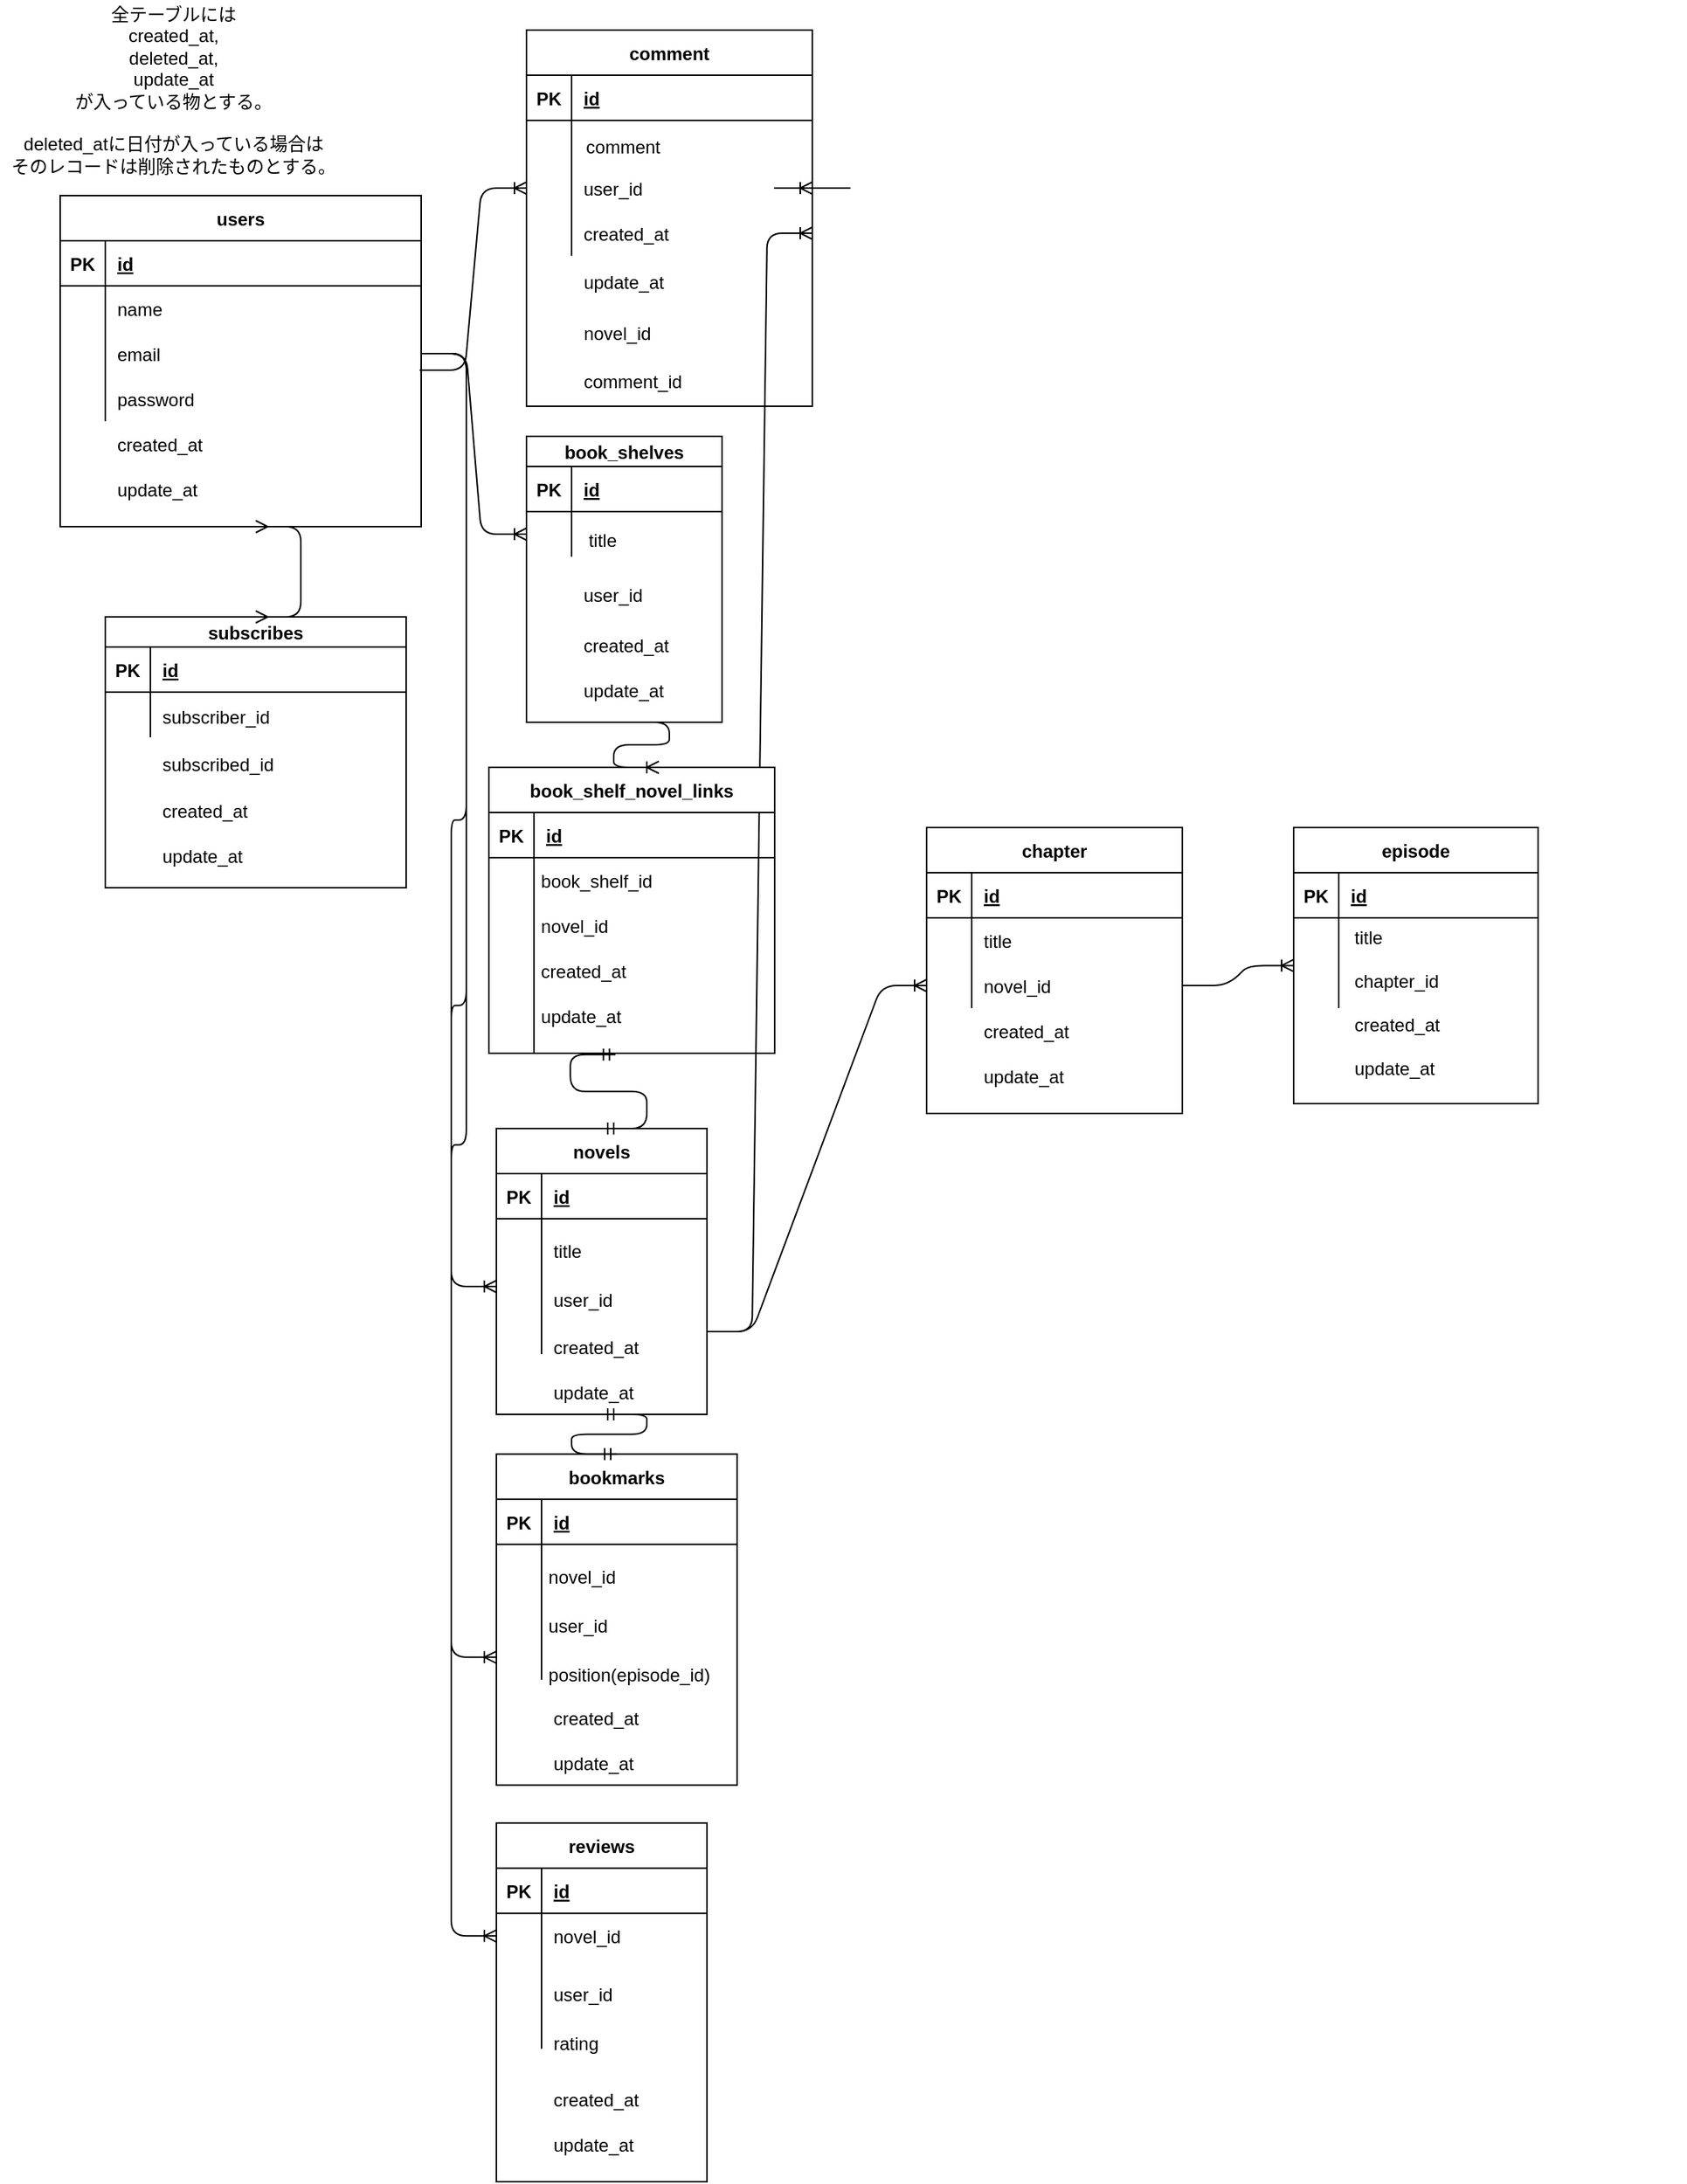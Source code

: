 <mxfile version="13.9.9" type="device"><diagram id="R2lEEEUBdFMjLlhIrx00" name="Page-1"><mxGraphModel dx="1185" dy="685" grid="1" gridSize="10" guides="1" tooltips="1" connect="1" arrows="1" fold="1" page="1" pageScale="1" pageWidth="850" pageHeight="1100" math="0" shadow="0" extFonts="Permanent Marker^https://fonts.googleapis.com/css?family=Permanent+Marker"><root><mxCell id="0"/><mxCell id="1" parent="0"/><mxCell id="pQNGY7EuDYf_gaw8lnh0-42" value="" style="group" vertex="1" connectable="0" parent="1"><mxGeometry x="360" y="30" width="191.58" height="250" as="geometry"/></mxCell><mxCell id="pQNGY7EuDYf_gaw8lnh0-14" value="comment" style="shape=table;startSize=30;container=1;collapsible=1;childLayout=tableLayout;fixedRows=1;rowLines=0;fontStyle=1;align=center;resizeLast=1;" vertex="1" parent="pQNGY7EuDYf_gaw8lnh0-42"><mxGeometry width="190.0" height="250" as="geometry"/></mxCell><mxCell id="pQNGY7EuDYf_gaw8lnh0-15" value="" style="shape=partialRectangle;collapsible=0;dropTarget=0;pointerEvents=0;fillColor=none;top=0;left=0;bottom=1;right=0;points=[[0,0.5],[1,0.5]];portConstraint=eastwest;" vertex="1" parent="pQNGY7EuDYf_gaw8lnh0-14"><mxGeometry y="30" width="190.0" height="30" as="geometry"/></mxCell><mxCell id="pQNGY7EuDYf_gaw8lnh0-16" value="PK" style="shape=partialRectangle;connectable=0;fillColor=none;top=0;left=0;bottom=0;right=0;fontStyle=1;overflow=hidden;" vertex="1" parent="pQNGY7EuDYf_gaw8lnh0-15"><mxGeometry width="30" height="30" as="geometry"/></mxCell><mxCell id="pQNGY7EuDYf_gaw8lnh0-17" value="id" style="shape=partialRectangle;connectable=0;fillColor=none;top=0;left=0;bottom=0;right=0;align=left;spacingLeft=6;fontStyle=5;overflow=hidden;" vertex="1" parent="pQNGY7EuDYf_gaw8lnh0-15"><mxGeometry x="30" width="160.0" height="30" as="geometry"/></mxCell><mxCell id="pQNGY7EuDYf_gaw8lnh0-18" value="" style="shape=partialRectangle;collapsible=0;dropTarget=0;pointerEvents=0;fillColor=none;top=0;left=0;bottom=0;right=0;points=[[0,0.5],[1,0.5]];portConstraint=eastwest;" vertex="1" parent="pQNGY7EuDYf_gaw8lnh0-14"><mxGeometry y="60" width="190.0" height="30" as="geometry"/></mxCell><mxCell id="pQNGY7EuDYf_gaw8lnh0-19" value="" style="shape=partialRectangle;connectable=0;fillColor=none;top=0;left=0;bottom=0;right=0;editable=1;overflow=hidden;" vertex="1" parent="pQNGY7EuDYf_gaw8lnh0-18"><mxGeometry width="30" height="30" as="geometry"/></mxCell><mxCell id="pQNGY7EuDYf_gaw8lnh0-20" value="" style="shape=partialRectangle;connectable=0;fillColor=none;top=0;left=0;bottom=0;right=0;align=left;spacingLeft=6;overflow=hidden;" vertex="1" parent="pQNGY7EuDYf_gaw8lnh0-18"><mxGeometry x="30" width="160.0" height="30" as="geometry"/></mxCell><mxCell id="pQNGY7EuDYf_gaw8lnh0-21" value="" style="shape=partialRectangle;collapsible=0;dropTarget=0;pointerEvents=0;fillColor=none;top=0;left=0;bottom=0;right=0;points=[[0,0.5],[1,0.5]];portConstraint=eastwest;" vertex="1" parent="pQNGY7EuDYf_gaw8lnh0-14"><mxGeometry y="90" width="190.0" height="30" as="geometry"/></mxCell><mxCell id="pQNGY7EuDYf_gaw8lnh0-22" value="" style="shape=partialRectangle;connectable=0;fillColor=none;top=0;left=0;bottom=0;right=0;editable=1;overflow=hidden;" vertex="1" parent="pQNGY7EuDYf_gaw8lnh0-21"><mxGeometry width="30" height="30" as="geometry"/></mxCell><mxCell id="pQNGY7EuDYf_gaw8lnh0-23" value="user_id" style="shape=partialRectangle;connectable=0;fillColor=none;top=0;left=0;bottom=0;right=0;align=left;spacingLeft=6;overflow=hidden;" vertex="1" parent="pQNGY7EuDYf_gaw8lnh0-21"><mxGeometry x="30" width="160.0" height="30" as="geometry"/></mxCell><mxCell id="pQNGY7EuDYf_gaw8lnh0-24" value="" style="shape=partialRectangle;collapsible=0;dropTarget=0;pointerEvents=0;fillColor=none;top=0;left=0;bottom=0;right=0;points=[[0,0.5],[1,0.5]];portConstraint=eastwest;" vertex="1" parent="pQNGY7EuDYf_gaw8lnh0-14"><mxGeometry y="120" width="190.0" height="30" as="geometry"/></mxCell><mxCell id="pQNGY7EuDYf_gaw8lnh0-25" value="" style="shape=partialRectangle;connectable=0;fillColor=none;top=0;left=0;bottom=0;right=0;editable=1;overflow=hidden;" vertex="1" parent="pQNGY7EuDYf_gaw8lnh0-24"><mxGeometry width="30" height="30" as="geometry"/></mxCell><mxCell id="pQNGY7EuDYf_gaw8lnh0-26" value="created_at" style="shape=partialRectangle;connectable=0;fillColor=none;top=0;left=0;bottom=0;right=0;align=left;spacingLeft=6;overflow=hidden;" vertex="1" parent="pQNGY7EuDYf_gaw8lnh0-24"><mxGeometry x="30" width="160.0" height="30" as="geometry"/></mxCell><mxCell id="pQNGY7EuDYf_gaw8lnh0-33" value="" style="shape=partialRectangle;collapsible=0;dropTarget=0;pointerEvents=0;fillColor=none;top=0;left=0;bottom=0;right=0;points=[[0,0.5],[1,0.5]];portConstraint=eastwest;" vertex="1" parent="pQNGY7EuDYf_gaw8lnh0-42"><mxGeometry y="68.182" width="190.0" height="34.091" as="geometry"/></mxCell><mxCell id="pQNGY7EuDYf_gaw8lnh0-34" value="" style="shape=partialRectangle;connectable=0;fillColor=none;top=0;left=0;bottom=0;right=0;editable=1;overflow=hidden;" vertex="1" parent="pQNGY7EuDYf_gaw8lnh0-33"><mxGeometry width="31.667" height="34.091" as="geometry"/></mxCell><mxCell id="pQNGY7EuDYf_gaw8lnh0-36" value="" style="shape=partialRectangle;collapsible=0;dropTarget=0;pointerEvents=0;fillColor=none;top=0;left=0;bottom=0;right=0;points=[[0,0.5],[1,0.5]];portConstraint=eastwest;" vertex="1" parent="pQNGY7EuDYf_gaw8lnh0-42"><mxGeometry y="170.455" width="190.0" height="34.091" as="geometry"/></mxCell><mxCell id="pQNGY7EuDYf_gaw8lnh0-37" value="" style="shape=partialRectangle;connectable=0;fillColor=none;top=0;left=0;bottom=0;right=0;editable=1;overflow=hidden;" vertex="1" parent="pQNGY7EuDYf_gaw8lnh0-36"><mxGeometry width="28.5" height="34.091" as="geometry"/></mxCell><mxCell id="pQNGY7EuDYf_gaw8lnh0-35" value="comment" style="shape=partialRectangle;connectable=0;fillColor=none;top=0;left=0;bottom=0;right=0;align=left;spacingLeft=6;overflow=hidden;" vertex="1" parent="pQNGY7EuDYf_gaw8lnh0-42"><mxGeometry x="31.663" y="60.002" width="158.333" height="34.091" as="geometry"/></mxCell><mxCell id="pQNGY7EuDYf_gaw8lnh0-38" value="update_at" style="shape=partialRectangle;connectable=0;fillColor=none;top=0;left=0;bottom=0;right=0;align=left;spacingLeft=6;overflow=hidden;" vertex="1" parent="pQNGY7EuDYf_gaw8lnh0-42"><mxGeometry x="30.08" y="150.005" width="161.5" height="34.091" as="geometry"/></mxCell><mxCell id="pQNGY7EuDYf_gaw8lnh0-39" value="" style="shape=partialRectangle;collapsible=0;dropTarget=0;pointerEvents=0;fillColor=none;top=0;left=0;bottom=0;right=0;points=[[0,0.5],[1,0.5]];portConstraint=eastwest;" vertex="1" parent="pQNGY7EuDYf_gaw8lnh0-42"><mxGeometry x="1.58" y="184.095" width="190.0" height="34.091" as="geometry"/></mxCell><mxCell id="pQNGY7EuDYf_gaw8lnh0-40" value="" style="shape=partialRectangle;connectable=0;fillColor=none;top=0;left=0;bottom=0;right=0;editable=1;overflow=hidden;" vertex="1" parent="pQNGY7EuDYf_gaw8lnh0-39"><mxGeometry width="28.5" height="34.091" as="geometry"/></mxCell><mxCell id="pQNGY7EuDYf_gaw8lnh0-41" value="novel_id" style="shape=partialRectangle;connectable=0;fillColor=none;top=0;left=0;bottom=0;right=0;align=left;spacingLeft=6;overflow=hidden;" vertex="1" parent="pQNGY7EuDYf_gaw8lnh0-39"><mxGeometry x="28.5" width="161.5" height="34.091" as="geometry"/></mxCell><mxCell id="pQNGY7EuDYf_gaw8lnh0-364" value="" style="shape=partialRectangle;collapsible=0;dropTarget=0;pointerEvents=0;fillColor=none;top=0;left=0;bottom=0;right=0;points=[[0,0.5],[1,0.5]];portConstraint=eastwest;" vertex="1" parent="pQNGY7EuDYf_gaw8lnh0-42"><mxGeometry x="1.58" y="215.905" width="190.0" height="34.091" as="geometry"/></mxCell><mxCell id="pQNGY7EuDYf_gaw8lnh0-365" value="" style="shape=partialRectangle;connectable=0;fillColor=none;top=0;left=0;bottom=0;right=0;editable=1;overflow=hidden;" vertex="1" parent="pQNGY7EuDYf_gaw8lnh0-364"><mxGeometry width="28.5" height="34.091" as="geometry"/></mxCell><mxCell id="pQNGY7EuDYf_gaw8lnh0-366" value="comment_id" style="shape=partialRectangle;connectable=0;fillColor=none;top=0;left=0;bottom=0;right=0;align=left;spacingLeft=6;overflow=hidden;" vertex="1" parent="pQNGY7EuDYf_gaw8lnh0-364"><mxGeometry x="28.5" width="161.5" height="34.091" as="geometry"/></mxCell><mxCell id="pQNGY7EuDYf_gaw8lnh0-43" value="" style="edgeStyle=entityRelationEdgeStyle;fontSize=12;html=1;endArrow=ERoneToMany;exitX=0.996;exitY=0.867;exitDx=0;exitDy=0;entryX=0;entryY=0.5;entryDx=0;entryDy=0;exitPerimeter=0;" edge="1" parent="1" source="pQNGY7EuDYf_gaw8lnh0-8" target="pQNGY7EuDYf_gaw8lnh0-21"><mxGeometry width="100" height="100" relative="1" as="geometry"><mxPoint x="340" y="470" as="sourcePoint"/><mxPoint x="440" y="370" as="targetPoint"/></mxGeometry></mxCell><mxCell id="pQNGY7EuDYf_gaw8lnh0-44" value="" style="group" vertex="1" connectable="0" parent="1"><mxGeometry x="626" y="560" width="240" height="290" as="geometry"/></mxCell><mxCell id="pQNGY7EuDYf_gaw8lnh0-45" value="chapter" style="shape=table;startSize=30;container=1;collapsible=1;childLayout=tableLayout;fixedRows=1;rowLines=0;fontStyle=1;align=center;resizeLast=1;" vertex="1" parent="pQNGY7EuDYf_gaw8lnh0-44"><mxGeometry width="170" height="190" as="geometry"/></mxCell><mxCell id="pQNGY7EuDYf_gaw8lnh0-46" value="" style="shape=partialRectangle;collapsible=0;dropTarget=0;pointerEvents=0;fillColor=none;top=0;left=0;bottom=1;right=0;points=[[0,0.5],[1,0.5]];portConstraint=eastwest;" vertex="1" parent="pQNGY7EuDYf_gaw8lnh0-45"><mxGeometry y="30" width="170" height="30" as="geometry"/></mxCell><mxCell id="pQNGY7EuDYf_gaw8lnh0-47" value="PK" style="shape=partialRectangle;connectable=0;fillColor=none;top=0;left=0;bottom=0;right=0;fontStyle=1;overflow=hidden;" vertex="1" parent="pQNGY7EuDYf_gaw8lnh0-46"><mxGeometry width="30" height="30" as="geometry"/></mxCell><mxCell id="pQNGY7EuDYf_gaw8lnh0-48" value="id" style="shape=partialRectangle;connectable=0;fillColor=none;top=0;left=0;bottom=0;right=0;align=left;spacingLeft=6;fontStyle=5;overflow=hidden;" vertex="1" parent="pQNGY7EuDYf_gaw8lnh0-46"><mxGeometry x="30" width="140" height="30" as="geometry"/></mxCell><mxCell id="pQNGY7EuDYf_gaw8lnh0-49" value="" style="shape=partialRectangle;collapsible=0;dropTarget=0;pointerEvents=0;fillColor=none;top=0;left=0;bottom=0;right=0;points=[[0,0.5],[1,0.5]];portConstraint=eastwest;" vertex="1" parent="pQNGY7EuDYf_gaw8lnh0-45"><mxGeometry y="60" width="170" height="30" as="geometry"/></mxCell><mxCell id="pQNGY7EuDYf_gaw8lnh0-50" value="" style="shape=partialRectangle;connectable=0;fillColor=none;top=0;left=0;bottom=0;right=0;editable=1;overflow=hidden;" vertex="1" parent="pQNGY7EuDYf_gaw8lnh0-49"><mxGeometry width="30" height="30" as="geometry"/></mxCell><mxCell id="pQNGY7EuDYf_gaw8lnh0-51" value="title" style="shape=partialRectangle;connectable=0;fillColor=none;top=0;left=0;bottom=0;right=0;align=left;spacingLeft=6;overflow=hidden;" vertex="1" parent="pQNGY7EuDYf_gaw8lnh0-49"><mxGeometry x="30" width="140" height="30" as="geometry"/></mxCell><mxCell id="pQNGY7EuDYf_gaw8lnh0-52" value="" style="shape=partialRectangle;collapsible=0;dropTarget=0;pointerEvents=0;fillColor=none;top=0;left=0;bottom=0;right=0;points=[[0,0.5],[1,0.5]];portConstraint=eastwest;" vertex="1" parent="pQNGY7EuDYf_gaw8lnh0-45"><mxGeometry y="90" width="170" height="30" as="geometry"/></mxCell><mxCell id="pQNGY7EuDYf_gaw8lnh0-53" value="" style="shape=partialRectangle;connectable=0;fillColor=none;top=0;left=0;bottom=0;right=0;editable=1;overflow=hidden;" vertex="1" parent="pQNGY7EuDYf_gaw8lnh0-52"><mxGeometry width="30" height="30" as="geometry"/></mxCell><mxCell id="pQNGY7EuDYf_gaw8lnh0-54" value="" style="shape=partialRectangle;connectable=0;fillColor=none;top=0;left=0;bottom=0;right=0;align=left;spacingLeft=6;overflow=hidden;" vertex="1" parent="pQNGY7EuDYf_gaw8lnh0-52"><mxGeometry x="30" width="140" height="30" as="geometry"/></mxCell><mxCell id="pQNGY7EuDYf_gaw8lnh0-304" value="novel_id" style="shape=partialRectangle;connectable=0;fillColor=none;top=0;left=0;bottom=0;right=0;align=left;spacingLeft=6;overflow=hidden;" vertex="1" parent="pQNGY7EuDYf_gaw8lnh0-44"><mxGeometry x="30" y="90" width="187.39" height="30" as="geometry"/></mxCell><mxCell id="pQNGY7EuDYf_gaw8lnh0-306" value="" style="shape=partialRectangle;collapsible=0;dropTarget=0;pointerEvents=0;fillColor=none;top=0;left=0;bottom=0;right=0;points=[[0,0.5],[1,0.5]];portConstraint=eastwest;" vertex="1" parent="pQNGY7EuDYf_gaw8lnh0-44"><mxGeometry y="120" width="240" height="30" as="geometry"/></mxCell><mxCell id="pQNGY7EuDYf_gaw8lnh0-307" value="" style="shape=partialRectangle;connectable=0;fillColor=none;top=0;left=0;bottom=0;right=0;editable=1;overflow=hidden;" vertex="1" parent="pQNGY7EuDYf_gaw8lnh0-306"><mxGeometry width="30" height="30" as="geometry"/></mxCell><mxCell id="pQNGY7EuDYf_gaw8lnh0-308" value="created_at" style="shape=partialRectangle;connectable=0;fillColor=none;top=0;left=0;bottom=0;right=0;align=left;spacingLeft=6;overflow=hidden;" vertex="1" parent="pQNGY7EuDYf_gaw8lnh0-306"><mxGeometry x="30" width="210" height="30" as="geometry"/></mxCell><mxCell id="pQNGY7EuDYf_gaw8lnh0-309" value="" style="shape=partialRectangle;collapsible=0;dropTarget=0;pointerEvents=0;fillColor=none;top=0;left=0;bottom=0;right=0;points=[[0,0.5],[1,0.5]];portConstraint=eastwest;" vertex="1" parent="pQNGY7EuDYf_gaw8lnh0-44"><mxGeometry y="150" width="240" height="30" as="geometry"/></mxCell><mxCell id="pQNGY7EuDYf_gaw8lnh0-310" value="" style="shape=partialRectangle;connectable=0;fillColor=none;top=0;left=0;bottom=0;right=0;editable=1;overflow=hidden;" vertex="1" parent="pQNGY7EuDYf_gaw8lnh0-309"><mxGeometry width="30" height="30" as="geometry"/></mxCell><mxCell id="pQNGY7EuDYf_gaw8lnh0-311" value="update_at" style="shape=partialRectangle;connectable=0;fillColor=none;top=0;left=0;bottom=0;right=0;align=left;spacingLeft=6;overflow=hidden;" vertex="1" parent="pQNGY7EuDYf_gaw8lnh0-309"><mxGeometry x="30" width="210" height="30" as="geometry"/></mxCell><mxCell id="pQNGY7EuDYf_gaw8lnh0-90" value="" style="group" vertex="1" connectable="0" parent="1"><mxGeometry x="340" y="760" width="240" height="699.998" as="geometry"/></mxCell><mxCell id="pQNGY7EuDYf_gaw8lnh0-117" value="" style="group" vertex="1" connectable="0" parent="pQNGY7EuDYf_gaw8lnh0-90"><mxGeometry x="-5.684e-14" y="216.393" width="240.0" height="483.604" as="geometry"/></mxCell><mxCell id="pQNGY7EuDYf_gaw8lnh0-118" value="bookmarks" style="shape=table;startSize=30;container=1;collapsible=1;childLayout=tableLayout;fixedRows=1;rowLines=0;fontStyle=1;align=center;resizeLast=1;" vertex="1" parent="pQNGY7EuDYf_gaw8lnh0-117"><mxGeometry width="160" height="220" as="geometry"/></mxCell><mxCell id="pQNGY7EuDYf_gaw8lnh0-119" value="" style="shape=partialRectangle;collapsible=0;dropTarget=0;pointerEvents=0;fillColor=none;top=0;left=0;bottom=1;right=0;points=[[0,0.5],[1,0.5]];portConstraint=eastwest;" vertex="1" parent="pQNGY7EuDYf_gaw8lnh0-118"><mxGeometry y="30" width="160" height="30" as="geometry"/></mxCell><mxCell id="pQNGY7EuDYf_gaw8lnh0-120" value="PK" style="shape=partialRectangle;connectable=0;fillColor=none;top=0;left=0;bottom=0;right=0;fontStyle=1;overflow=hidden;" vertex="1" parent="pQNGY7EuDYf_gaw8lnh0-119"><mxGeometry width="30" height="30" as="geometry"/></mxCell><mxCell id="pQNGY7EuDYf_gaw8lnh0-121" value="id" style="shape=partialRectangle;connectable=0;fillColor=none;top=0;left=0;bottom=0;right=0;align=left;spacingLeft=6;fontStyle=5;overflow=hidden;" vertex="1" parent="pQNGY7EuDYf_gaw8lnh0-119"><mxGeometry x="30" width="130" height="30" as="geometry"/></mxCell><mxCell id="pQNGY7EuDYf_gaw8lnh0-122" value="" style="shape=partialRectangle;collapsible=0;dropTarget=0;pointerEvents=0;fillColor=none;top=0;left=0;bottom=0;right=0;points=[[0,0.5],[1,0.5]];portConstraint=eastwest;" vertex="1" parent="pQNGY7EuDYf_gaw8lnh0-118"><mxGeometry y="60" width="160" height="30" as="geometry"/></mxCell><mxCell id="pQNGY7EuDYf_gaw8lnh0-123" value="" style="shape=partialRectangle;connectable=0;fillColor=none;top=0;left=0;bottom=0;right=0;editable=1;overflow=hidden;" vertex="1" parent="pQNGY7EuDYf_gaw8lnh0-122"><mxGeometry width="30" height="30" as="geometry"/></mxCell><mxCell id="pQNGY7EuDYf_gaw8lnh0-124" value="" style="shape=partialRectangle;connectable=0;fillColor=none;top=0;left=0;bottom=0;right=0;align=left;spacingLeft=6;overflow=hidden;" vertex="1" parent="pQNGY7EuDYf_gaw8lnh0-122"><mxGeometry x="30" width="130" height="30" as="geometry"/></mxCell><mxCell id="pQNGY7EuDYf_gaw8lnh0-125" value="" style="shape=partialRectangle;collapsible=0;dropTarget=0;pointerEvents=0;fillColor=none;top=0;left=0;bottom=0;right=0;points=[[0,0.5],[1,0.5]];portConstraint=eastwest;" vertex="1" parent="pQNGY7EuDYf_gaw8lnh0-118"><mxGeometry y="90" width="160" height="30" as="geometry"/></mxCell><mxCell id="pQNGY7EuDYf_gaw8lnh0-126" value="" style="shape=partialRectangle;connectable=0;fillColor=none;top=0;left=0;bottom=0;right=0;editable=1;overflow=hidden;" vertex="1" parent="pQNGY7EuDYf_gaw8lnh0-125"><mxGeometry width="30" height="30" as="geometry"/></mxCell><mxCell id="pQNGY7EuDYf_gaw8lnh0-127" value="" style="shape=partialRectangle;connectable=0;fillColor=none;top=0;left=0;bottom=0;right=0;align=left;spacingLeft=6;overflow=hidden;" vertex="1" parent="pQNGY7EuDYf_gaw8lnh0-125"><mxGeometry x="30" width="130" height="30" as="geometry"/></mxCell><mxCell id="pQNGY7EuDYf_gaw8lnh0-128" value="" style="shape=partialRectangle;collapsible=0;dropTarget=0;pointerEvents=0;fillColor=none;top=0;left=0;bottom=0;right=0;points=[[0,0.5],[1,0.5]];portConstraint=eastwest;" vertex="1" parent="pQNGY7EuDYf_gaw8lnh0-118"><mxGeometry y="120" width="160" height="30" as="geometry"/></mxCell><mxCell id="pQNGY7EuDYf_gaw8lnh0-129" value="" style="shape=partialRectangle;connectable=0;fillColor=none;top=0;left=0;bottom=0;right=0;editable=1;overflow=hidden;" vertex="1" parent="pQNGY7EuDYf_gaw8lnh0-128"><mxGeometry width="30" height="30" as="geometry"/></mxCell><mxCell id="pQNGY7EuDYf_gaw8lnh0-130" value="" style="shape=partialRectangle;connectable=0;fillColor=none;top=0;left=0;bottom=0;right=0;align=left;spacingLeft=6;overflow=hidden;" vertex="1" parent="pQNGY7EuDYf_gaw8lnh0-128"><mxGeometry x="30" width="130" height="30" as="geometry"/></mxCell><mxCell id="pQNGY7EuDYf_gaw8lnh0-267" value="" style="shape=partialRectangle;collapsible=0;dropTarget=0;pointerEvents=0;fillColor=none;top=0;left=0;bottom=0;right=0;points=[[0,0.5],[1,0.5]];portConstraint=eastwest;" vertex="1" parent="pQNGY7EuDYf_gaw8lnh0-117"><mxGeometry x="-3.33" y="64.918" width="200.0" height="32.459" as="geometry"/></mxCell><mxCell id="pQNGY7EuDYf_gaw8lnh0-268" value="" style="shape=partialRectangle;connectable=0;fillColor=none;top=0;left=0;bottom=0;right=0;editable=1;overflow=hidden;" vertex="1" parent="pQNGY7EuDYf_gaw8lnh0-267"><mxGeometry width="30.0" height="32.459" as="geometry"/></mxCell><mxCell id="pQNGY7EuDYf_gaw8lnh0-269" value="novel_id" style="shape=partialRectangle;connectable=0;fillColor=none;top=0;left=0;bottom=0;right=0;align=left;spacingLeft=6;overflow=hidden;" vertex="1" parent="pQNGY7EuDYf_gaw8lnh0-267"><mxGeometry x="30.0" width="170.0" height="32.459" as="geometry"/></mxCell><mxCell id="pQNGY7EuDYf_gaw8lnh0-270" value="" style="shape=partialRectangle;collapsible=0;dropTarget=0;pointerEvents=0;fillColor=none;top=0;left=0;bottom=0;right=0;points=[[0,0.5],[1,0.5]];portConstraint=eastwest;" vertex="1" parent="pQNGY7EuDYf_gaw8lnh0-117"><mxGeometry x="-3.33" y="97.377" width="200.0" height="32.459" as="geometry"/></mxCell><mxCell id="pQNGY7EuDYf_gaw8lnh0-271" value="" style="shape=partialRectangle;connectable=0;fillColor=none;top=0;left=0;bottom=0;right=0;editable=1;overflow=hidden;" vertex="1" parent="pQNGY7EuDYf_gaw8lnh0-270"><mxGeometry width="30.0" height="32.459" as="geometry"/></mxCell><mxCell id="pQNGY7EuDYf_gaw8lnh0-272" value="user_id" style="shape=partialRectangle;connectable=0;fillColor=none;top=0;left=0;bottom=0;right=0;align=left;spacingLeft=6;overflow=hidden;" vertex="1" parent="pQNGY7EuDYf_gaw8lnh0-270"><mxGeometry x="30.0" width="170.0" height="32.459" as="geometry"/></mxCell><mxCell id="pQNGY7EuDYf_gaw8lnh0-273" value="" style="shape=partialRectangle;collapsible=0;dropTarget=0;pointerEvents=0;fillColor=none;top=0;left=0;bottom=0;right=0;points=[[0,0.5],[1,0.5]];portConstraint=eastwest;" vertex="1" parent="pQNGY7EuDYf_gaw8lnh0-117"><mxGeometry x="-3.33" y="129.836" width="200.0" height="32.459" as="geometry"/></mxCell><mxCell id="pQNGY7EuDYf_gaw8lnh0-274" value="" style="shape=partialRectangle;connectable=0;fillColor=none;top=0;left=0;bottom=0;right=0;editable=1;overflow=hidden;" vertex="1" parent="pQNGY7EuDYf_gaw8lnh0-273"><mxGeometry width="30.0" height="32.459" as="geometry"/></mxCell><mxCell id="pQNGY7EuDYf_gaw8lnh0-275" value="" style="shape=partialRectangle;connectable=0;fillColor=none;top=0;left=0;bottom=0;right=0;align=left;spacingLeft=6;overflow=hidden;" vertex="1" parent="pQNGY7EuDYf_gaw8lnh0-273"><mxGeometry x="30.0" width="170.0" height="32.459" as="geometry"/></mxCell><mxCell id="pQNGY7EuDYf_gaw8lnh0-253" value="" style="group" vertex="1" connectable="0" parent="pQNGY7EuDYf_gaw8lnh0-117"><mxGeometry y="223.604" width="240.0" height="260" as="geometry"/></mxCell><mxCell id="pQNGY7EuDYf_gaw8lnh0-254" value="reviews" style="shape=table;startSize=30;container=1;collapsible=1;childLayout=tableLayout;fixedRows=1;rowLines=0;fontStyle=1;align=center;resizeLast=1;" vertex="1" parent="pQNGY7EuDYf_gaw8lnh0-253"><mxGeometry y="21.64" width="140" height="238.36" as="geometry"/></mxCell><mxCell id="pQNGY7EuDYf_gaw8lnh0-255" value="" style="shape=partialRectangle;collapsible=0;dropTarget=0;pointerEvents=0;fillColor=none;top=0;left=0;bottom=1;right=0;points=[[0,0.5],[1,0.5]];portConstraint=eastwest;" vertex="1" parent="pQNGY7EuDYf_gaw8lnh0-254"><mxGeometry y="30" width="140" height="30" as="geometry"/></mxCell><mxCell id="pQNGY7EuDYf_gaw8lnh0-256" value="PK" style="shape=partialRectangle;connectable=0;fillColor=none;top=0;left=0;bottom=0;right=0;fontStyle=1;overflow=hidden;" vertex="1" parent="pQNGY7EuDYf_gaw8lnh0-255"><mxGeometry width="30" height="30" as="geometry"/></mxCell><mxCell id="pQNGY7EuDYf_gaw8lnh0-257" value="id" style="shape=partialRectangle;connectable=0;fillColor=none;top=0;left=0;bottom=0;right=0;align=left;spacingLeft=6;fontStyle=5;overflow=hidden;" vertex="1" parent="pQNGY7EuDYf_gaw8lnh0-255"><mxGeometry x="30" width="110" height="30" as="geometry"/></mxCell><mxCell id="pQNGY7EuDYf_gaw8lnh0-258" value="" style="shape=partialRectangle;collapsible=0;dropTarget=0;pointerEvents=0;fillColor=none;top=0;left=0;bottom=0;right=0;points=[[0,0.5],[1,0.5]];portConstraint=eastwest;" vertex="1" parent="pQNGY7EuDYf_gaw8lnh0-254"><mxGeometry y="60" width="140" height="30" as="geometry"/></mxCell><mxCell id="pQNGY7EuDYf_gaw8lnh0-259" value="" style="shape=partialRectangle;connectable=0;fillColor=none;top=0;left=0;bottom=0;right=0;editable=1;overflow=hidden;" vertex="1" parent="pQNGY7EuDYf_gaw8lnh0-258"><mxGeometry width="30" height="30" as="geometry"/></mxCell><mxCell id="pQNGY7EuDYf_gaw8lnh0-260" value="novel_id" style="shape=partialRectangle;connectable=0;fillColor=none;top=0;left=0;bottom=0;right=0;align=left;spacingLeft=6;overflow=hidden;" vertex="1" parent="pQNGY7EuDYf_gaw8lnh0-258"><mxGeometry x="30" width="110" height="30" as="geometry"/></mxCell><mxCell id="pQNGY7EuDYf_gaw8lnh0-261" value="" style="shape=partialRectangle;collapsible=0;dropTarget=0;pointerEvents=0;fillColor=none;top=0;left=0;bottom=0;right=0;points=[[0,0.5],[1,0.5]];portConstraint=eastwest;" vertex="1" parent="pQNGY7EuDYf_gaw8lnh0-254"><mxGeometry y="90" width="140" height="30" as="geometry"/></mxCell><mxCell id="pQNGY7EuDYf_gaw8lnh0-262" value="" style="shape=partialRectangle;connectable=0;fillColor=none;top=0;left=0;bottom=0;right=0;editable=1;overflow=hidden;" vertex="1" parent="pQNGY7EuDYf_gaw8lnh0-261"><mxGeometry width="30" height="30" as="geometry"/></mxCell><mxCell id="pQNGY7EuDYf_gaw8lnh0-263" value="" style="shape=partialRectangle;connectable=0;fillColor=none;top=0;left=0;bottom=0;right=0;align=left;spacingLeft=6;overflow=hidden;" vertex="1" parent="pQNGY7EuDYf_gaw8lnh0-261"><mxGeometry x="30" width="110" height="30" as="geometry"/></mxCell><mxCell id="pQNGY7EuDYf_gaw8lnh0-264" value="" style="shape=partialRectangle;collapsible=0;dropTarget=0;pointerEvents=0;fillColor=none;top=0;left=0;bottom=0;right=0;points=[[0,0.5],[1,0.5]];portConstraint=eastwest;" vertex="1" parent="pQNGY7EuDYf_gaw8lnh0-254"><mxGeometry y="120" width="140" height="30" as="geometry"/></mxCell><mxCell id="pQNGY7EuDYf_gaw8lnh0-265" value="" style="shape=partialRectangle;connectable=0;fillColor=none;top=0;left=0;bottom=0;right=0;editable=1;overflow=hidden;" vertex="1" parent="pQNGY7EuDYf_gaw8lnh0-264"><mxGeometry width="30" height="30" as="geometry"/></mxCell><mxCell id="pQNGY7EuDYf_gaw8lnh0-266" value="" style="shape=partialRectangle;connectable=0;fillColor=none;top=0;left=0;bottom=0;right=0;align=left;spacingLeft=6;overflow=hidden;" vertex="1" parent="pQNGY7EuDYf_gaw8lnh0-264"><mxGeometry x="30" width="110" height="30" as="geometry"/></mxCell><mxCell id="pQNGY7EuDYf_gaw8lnh0-276" value="" style="shape=partialRectangle;collapsible=0;dropTarget=0;pointerEvents=0;fillColor=none;top=0;left=0;bottom=0;right=0;points=[[0,0.5],[1,0.5]];portConstraint=eastwest;" vertex="1" parent="pQNGY7EuDYf_gaw8lnh0-253"><mxGeometry y="119.016" width="200.0" height="32.459" as="geometry"/></mxCell><mxCell id="pQNGY7EuDYf_gaw8lnh0-277" value="" style="shape=partialRectangle;connectable=0;fillColor=none;top=0;left=0;bottom=0;right=0;editable=1;overflow=hidden;" vertex="1" parent="pQNGY7EuDYf_gaw8lnh0-276"><mxGeometry width="30.0" height="32.459" as="geometry"/></mxCell><mxCell id="pQNGY7EuDYf_gaw8lnh0-278" value="user_id" style="shape=partialRectangle;connectable=0;fillColor=none;top=0;left=0;bottom=0;right=0;align=left;spacingLeft=6;overflow=hidden;" vertex="1" parent="pQNGY7EuDYf_gaw8lnh0-276"><mxGeometry x="30.0" width="170.0" height="32.459" as="geometry"/></mxCell><mxCell id="pQNGY7EuDYf_gaw8lnh0-279" value="" style="shape=partialRectangle;collapsible=0;dropTarget=0;pointerEvents=0;fillColor=none;top=0;left=0;bottom=0;right=0;points=[[0,0.5],[1,0.5]];portConstraint=eastwest;" vertex="1" parent="pQNGY7EuDYf_gaw8lnh0-253"><mxGeometry y="151.475" width="200.0" height="32.459" as="geometry"/></mxCell><mxCell id="pQNGY7EuDYf_gaw8lnh0-280" value="" style="shape=partialRectangle;connectable=0;fillColor=none;top=0;left=0;bottom=0;right=0;editable=1;overflow=hidden;" vertex="1" parent="pQNGY7EuDYf_gaw8lnh0-279"><mxGeometry width="30.0" height="32.459" as="geometry"/></mxCell><mxCell id="pQNGY7EuDYf_gaw8lnh0-281" value="rating" style="shape=partialRectangle;connectable=0;fillColor=none;top=0;left=0;bottom=0;right=0;align=left;spacingLeft=6;overflow=hidden;" vertex="1" parent="pQNGY7EuDYf_gaw8lnh0-279"><mxGeometry x="30.0" width="170.0" height="32.459" as="geometry"/></mxCell><mxCell id="pQNGY7EuDYf_gaw8lnh0-344" value="" style="shape=partialRectangle;collapsible=0;dropTarget=0;pointerEvents=0;fillColor=none;top=0;left=0;bottom=0;right=0;points=[[0,0.5],[1,0.5]];portConstraint=eastwest;" vertex="1" parent="pQNGY7EuDYf_gaw8lnh0-253"><mxGeometry x="5.684e-14" y="190.002" width="240" height="30" as="geometry"/></mxCell><mxCell id="pQNGY7EuDYf_gaw8lnh0-345" value="" style="shape=partialRectangle;connectable=0;fillColor=none;top=0;left=0;bottom=0;right=0;editable=1;overflow=hidden;" vertex="1" parent="pQNGY7EuDYf_gaw8lnh0-344"><mxGeometry width="30" height="30" as="geometry"/></mxCell><mxCell id="pQNGY7EuDYf_gaw8lnh0-346" value="created_at" style="shape=partialRectangle;connectable=0;fillColor=none;top=0;left=0;bottom=0;right=0;align=left;spacingLeft=6;overflow=hidden;" vertex="1" parent="pQNGY7EuDYf_gaw8lnh0-344"><mxGeometry x="30" width="210" height="30" as="geometry"/></mxCell><mxCell id="pQNGY7EuDYf_gaw8lnh0-347" value="" style="shape=partialRectangle;collapsible=0;dropTarget=0;pointerEvents=0;fillColor=none;top=0;left=0;bottom=0;right=0;points=[[0,0.5],[1,0.5]];portConstraint=eastwest;" vertex="1" parent="pQNGY7EuDYf_gaw8lnh0-253"><mxGeometry x="5.684e-14" y="220.002" width="240" height="30" as="geometry"/></mxCell><mxCell id="pQNGY7EuDYf_gaw8lnh0-348" value="" style="shape=partialRectangle;connectable=0;fillColor=none;top=0;left=0;bottom=0;right=0;editable=1;overflow=hidden;" vertex="1" parent="pQNGY7EuDYf_gaw8lnh0-347"><mxGeometry width="30" height="30" as="geometry"/></mxCell><mxCell id="pQNGY7EuDYf_gaw8lnh0-349" value="update_at" style="shape=partialRectangle;connectable=0;fillColor=none;top=0;left=0;bottom=0;right=0;align=left;spacingLeft=6;overflow=hidden;" vertex="1" parent="pQNGY7EuDYf_gaw8lnh0-347"><mxGeometry x="30" width="210" height="30" as="geometry"/></mxCell><mxCell id="pQNGY7EuDYf_gaw8lnh0-282" value="" style="shape=partialRectangle;collapsible=0;dropTarget=0;pointerEvents=0;fillColor=none;top=0;left=0;bottom=0;right=0;points=[[0,0.5],[1,0.5]];portConstraint=eastwest;" vertex="1" parent="pQNGY7EuDYf_gaw8lnh0-117"><mxGeometry x="-3.33" y="129.836" width="200.0" height="32.459" as="geometry"/></mxCell><mxCell id="pQNGY7EuDYf_gaw8lnh0-283" value="" style="shape=partialRectangle;connectable=0;fillColor=none;top=0;left=0;bottom=0;right=0;editable=1;overflow=hidden;" vertex="1" parent="pQNGY7EuDYf_gaw8lnh0-282"><mxGeometry width="30.0" height="32.459" as="geometry"/></mxCell><mxCell id="pQNGY7EuDYf_gaw8lnh0-284" value="position(episode_id)" style="shape=partialRectangle;connectable=0;fillColor=none;top=0;left=0;bottom=0;right=0;align=left;spacingLeft=6;overflow=hidden;" vertex="1" parent="pQNGY7EuDYf_gaw8lnh0-282"><mxGeometry x="30.0" width="170.0" height="32.459" as="geometry"/></mxCell><mxCell id="pQNGY7EuDYf_gaw8lnh0-338" value="" style="shape=partialRectangle;collapsible=0;dropTarget=0;pointerEvents=0;fillColor=none;top=0;left=0;bottom=0;right=0;points=[[0,0.5],[1,0.5]];portConstraint=eastwest;" vertex="1" parent="pQNGY7EuDYf_gaw8lnh0-117"><mxGeometry x="5.684e-14" y="159.997" width="240" height="30" as="geometry"/></mxCell><mxCell id="pQNGY7EuDYf_gaw8lnh0-339" value="" style="shape=partialRectangle;connectable=0;fillColor=none;top=0;left=0;bottom=0;right=0;editable=1;overflow=hidden;" vertex="1" parent="pQNGY7EuDYf_gaw8lnh0-338"><mxGeometry width="30" height="30" as="geometry"/></mxCell><mxCell id="pQNGY7EuDYf_gaw8lnh0-340" value="created_at" style="shape=partialRectangle;connectable=0;fillColor=none;top=0;left=0;bottom=0;right=0;align=left;spacingLeft=6;overflow=hidden;" vertex="1" parent="pQNGY7EuDYf_gaw8lnh0-338"><mxGeometry x="30" width="210" height="30" as="geometry"/></mxCell><mxCell id="pQNGY7EuDYf_gaw8lnh0-341" value="" style="shape=partialRectangle;collapsible=0;dropTarget=0;pointerEvents=0;fillColor=none;top=0;left=0;bottom=0;right=0;points=[[0,0.5],[1,0.5]];portConstraint=eastwest;" vertex="1" parent="pQNGY7EuDYf_gaw8lnh0-117"><mxGeometry x="5.684e-14" y="189.997" width="240" height="30" as="geometry"/></mxCell><mxCell id="pQNGY7EuDYf_gaw8lnh0-342" value="" style="shape=partialRectangle;connectable=0;fillColor=none;top=0;left=0;bottom=0;right=0;editable=1;overflow=hidden;" vertex="1" parent="pQNGY7EuDYf_gaw8lnh0-341"><mxGeometry width="30" height="30" as="geometry"/></mxCell><mxCell id="pQNGY7EuDYf_gaw8lnh0-343" value="update_at" style="shape=partialRectangle;connectable=0;fillColor=none;top=0;left=0;bottom=0;right=0;align=left;spacingLeft=6;overflow=hidden;" vertex="1" parent="pQNGY7EuDYf_gaw8lnh0-341"><mxGeometry x="30" width="210" height="30" as="geometry"/></mxCell><mxCell id="pQNGY7EuDYf_gaw8lnh0-162" value="" style="edgeStyle=entityRelationEdgeStyle;fontSize=12;html=1;endArrow=ERmandOne;startArrow=ERmandOne;exitX=0.5;exitY=0;exitDx=0;exitDy=0;entryX=0.5;entryY=1;entryDx=0;entryDy=0;" edge="1" parent="pQNGY7EuDYf_gaw8lnh0-90" source="pQNGY7EuDYf_gaw8lnh0-118" target="pQNGY7EuDYf_gaw8lnh0-91"><mxGeometry width="100" height="100" relative="1" as="geometry"><mxPoint x="-60.0" y="151.475" as="sourcePoint"/><mxPoint x="40.0" y="43.279" as="targetPoint"/></mxGeometry></mxCell><mxCell id="pQNGY7EuDYf_gaw8lnh0-367" value="" style="group" vertex="1" connectable="0" parent="pQNGY7EuDYf_gaw8lnh0-90"><mxGeometry width="240" height="190" as="geometry"/></mxCell><mxCell id="pQNGY7EuDYf_gaw8lnh0-91" value="novels" style="shape=table;startSize=30;container=1;collapsible=1;childLayout=tableLayout;fixedRows=1;rowLines=0;fontStyle=1;align=center;resizeLast=1;" vertex="1" parent="pQNGY7EuDYf_gaw8lnh0-367"><mxGeometry width="140.0" height="190" as="geometry"/></mxCell><mxCell id="pQNGY7EuDYf_gaw8lnh0-92" value="" style="shape=partialRectangle;collapsible=0;dropTarget=0;pointerEvents=0;fillColor=none;top=0;left=0;bottom=1;right=0;points=[[0,0.5],[1,0.5]];portConstraint=eastwest;" vertex="1" parent="pQNGY7EuDYf_gaw8lnh0-91"><mxGeometry y="30" width="140.0" height="30" as="geometry"/></mxCell><mxCell id="pQNGY7EuDYf_gaw8lnh0-93" value="PK" style="shape=partialRectangle;connectable=0;fillColor=none;top=0;left=0;bottom=0;right=0;fontStyle=1;overflow=hidden;" vertex="1" parent="pQNGY7EuDYf_gaw8lnh0-92"><mxGeometry width="30" height="30" as="geometry"/></mxCell><mxCell id="pQNGY7EuDYf_gaw8lnh0-94" value="id" style="shape=partialRectangle;connectable=0;fillColor=none;top=0;left=0;bottom=0;right=0;align=left;spacingLeft=6;fontStyle=5;overflow=hidden;" vertex="1" parent="pQNGY7EuDYf_gaw8lnh0-92"><mxGeometry x="30" width="110.0" height="30" as="geometry"/></mxCell><mxCell id="pQNGY7EuDYf_gaw8lnh0-95" value="" style="shape=partialRectangle;collapsible=0;dropTarget=0;pointerEvents=0;fillColor=none;top=0;left=0;bottom=0;right=0;points=[[0,0.5],[1,0.5]];portConstraint=eastwest;" vertex="1" parent="pQNGY7EuDYf_gaw8lnh0-91"><mxGeometry y="60" width="140.0" height="30" as="geometry"/></mxCell><mxCell id="pQNGY7EuDYf_gaw8lnh0-96" value="" style="shape=partialRectangle;connectable=0;fillColor=none;top=0;left=0;bottom=0;right=0;editable=1;overflow=hidden;" vertex="1" parent="pQNGY7EuDYf_gaw8lnh0-95"><mxGeometry width="30" height="30" as="geometry"/></mxCell><mxCell id="pQNGY7EuDYf_gaw8lnh0-97" value="" style="shape=partialRectangle;connectable=0;fillColor=none;top=0;left=0;bottom=0;right=0;align=left;spacingLeft=6;overflow=hidden;" vertex="1" parent="pQNGY7EuDYf_gaw8lnh0-95"><mxGeometry x="30" width="110.0" height="30" as="geometry"/></mxCell><mxCell id="pQNGY7EuDYf_gaw8lnh0-98" value="" style="shape=partialRectangle;collapsible=0;dropTarget=0;pointerEvents=0;fillColor=none;top=0;left=0;bottom=0;right=0;points=[[0,0.5],[1,0.5]];portConstraint=eastwest;" vertex="1" parent="pQNGY7EuDYf_gaw8lnh0-91"><mxGeometry y="90" width="140.0" height="30" as="geometry"/></mxCell><mxCell id="pQNGY7EuDYf_gaw8lnh0-99" value="" style="shape=partialRectangle;connectable=0;fillColor=none;top=0;left=0;bottom=0;right=0;editable=1;overflow=hidden;" vertex="1" parent="pQNGY7EuDYf_gaw8lnh0-98"><mxGeometry width="30" height="30" as="geometry"/></mxCell><mxCell id="pQNGY7EuDYf_gaw8lnh0-100" value="" style="shape=partialRectangle;connectable=0;fillColor=none;top=0;left=0;bottom=0;right=0;align=left;spacingLeft=6;overflow=hidden;" vertex="1" parent="pQNGY7EuDYf_gaw8lnh0-98"><mxGeometry x="30" width="110.0" height="30" as="geometry"/></mxCell><mxCell id="pQNGY7EuDYf_gaw8lnh0-101" value="" style="shape=partialRectangle;collapsible=0;dropTarget=0;pointerEvents=0;fillColor=none;top=0;left=0;bottom=0;right=0;points=[[0,0.5],[1,0.5]];portConstraint=eastwest;" vertex="1" parent="pQNGY7EuDYf_gaw8lnh0-91"><mxGeometry y="120" width="140.0" height="30" as="geometry"/></mxCell><mxCell id="pQNGY7EuDYf_gaw8lnh0-102" value="" style="shape=partialRectangle;connectable=0;fillColor=none;top=0;left=0;bottom=0;right=0;editable=1;overflow=hidden;" vertex="1" parent="pQNGY7EuDYf_gaw8lnh0-101"><mxGeometry width="30" height="30" as="geometry"/></mxCell><mxCell id="pQNGY7EuDYf_gaw8lnh0-103" value="" style="shape=partialRectangle;connectable=0;fillColor=none;top=0;left=0;bottom=0;right=0;align=left;spacingLeft=6;overflow=hidden;" vertex="1" parent="pQNGY7EuDYf_gaw8lnh0-101"><mxGeometry x="30" width="110.0" height="30" as="geometry"/></mxCell><mxCell id="pQNGY7EuDYf_gaw8lnh0-247" value="" style="shape=partialRectangle;collapsible=0;dropTarget=0;pointerEvents=0;fillColor=none;top=0;left=0;bottom=0;right=0;points=[[0,0.5],[1,0.5]];portConstraint=eastwest;" vertex="1" parent="pQNGY7EuDYf_gaw8lnh0-367"><mxGeometry y="64.918" width="200.0" height="32.459" as="geometry"/></mxCell><mxCell id="pQNGY7EuDYf_gaw8lnh0-248" value="" style="shape=partialRectangle;connectable=0;fillColor=none;top=0;left=0;bottom=0;right=0;editable=1;overflow=hidden;" vertex="1" parent="pQNGY7EuDYf_gaw8lnh0-247"><mxGeometry width="30.0" height="32.459" as="geometry"/></mxCell><mxCell id="pQNGY7EuDYf_gaw8lnh0-249" value="title" style="shape=partialRectangle;connectable=0;fillColor=none;top=0;left=0;bottom=0;right=0;align=left;spacingLeft=6;overflow=hidden;" vertex="1" parent="pQNGY7EuDYf_gaw8lnh0-247"><mxGeometry x="30.0" width="170" height="32.459" as="geometry"/></mxCell><mxCell id="pQNGY7EuDYf_gaw8lnh0-250" value="" style="shape=partialRectangle;collapsible=0;dropTarget=0;pointerEvents=0;fillColor=none;top=0;left=0;bottom=0;right=0;points=[[0,0.5],[1,0.5]];portConstraint=eastwest;" vertex="1" parent="pQNGY7EuDYf_gaw8lnh0-367"><mxGeometry y="97.377" width="200.0" height="32.459" as="geometry"/></mxCell><mxCell id="pQNGY7EuDYf_gaw8lnh0-251" value="" style="shape=partialRectangle;connectable=0;fillColor=none;top=0;left=0;bottom=0;right=0;editable=1;overflow=hidden;" vertex="1" parent="pQNGY7EuDYf_gaw8lnh0-250"><mxGeometry width="30.0" height="32.459" as="geometry"/></mxCell><mxCell id="pQNGY7EuDYf_gaw8lnh0-252" value="user_id" style="shape=partialRectangle;connectable=0;fillColor=none;top=0;left=0;bottom=0;right=0;align=left;spacingLeft=6;overflow=hidden;" vertex="1" parent="pQNGY7EuDYf_gaw8lnh0-250"><mxGeometry x="30.0" width="170" height="32.459" as="geometry"/></mxCell><mxCell id="pQNGY7EuDYf_gaw8lnh0-332" value="" style="shape=partialRectangle;collapsible=0;dropTarget=0;pointerEvents=0;fillColor=none;top=0;left=0;bottom=0;right=0;points=[[0,0.5],[1,0.5]];portConstraint=eastwest;" vertex="1" parent="pQNGY7EuDYf_gaw8lnh0-367"><mxGeometry y="130" width="140" height="30" as="geometry"/></mxCell><mxCell id="pQNGY7EuDYf_gaw8lnh0-333" value="" style="shape=partialRectangle;connectable=0;fillColor=none;top=0;left=0;bottom=0;right=0;editable=1;overflow=hidden;" vertex="1" parent="pQNGY7EuDYf_gaw8lnh0-332"><mxGeometry width="17.5" height="30" as="geometry"/></mxCell><mxCell id="pQNGY7EuDYf_gaw8lnh0-334" value="created_at" style="shape=partialRectangle;connectable=0;fillColor=none;top=0;left=0;bottom=0;right=0;align=left;spacingLeft=6;overflow=hidden;" vertex="1" parent="pQNGY7EuDYf_gaw8lnh0-332"><mxGeometry x="30" width="110" height="30" as="geometry"/></mxCell><mxCell id="pQNGY7EuDYf_gaw8lnh0-335" value="" style="shape=partialRectangle;collapsible=0;dropTarget=0;pointerEvents=0;fillColor=none;top=0;left=0;bottom=0;right=0;points=[[0,0.5],[1,0.5]];portConstraint=eastwest;" vertex="1" parent="pQNGY7EuDYf_gaw8lnh0-367"><mxGeometry y="160" width="140" height="30" as="geometry"/></mxCell><mxCell id="pQNGY7EuDYf_gaw8lnh0-336" value="" style="shape=partialRectangle;connectable=0;fillColor=none;top=0;left=0;bottom=0;right=0;editable=1;overflow=hidden;" vertex="1" parent="pQNGY7EuDYf_gaw8lnh0-335"><mxGeometry width="17.5" height="30" as="geometry"/></mxCell><mxCell id="pQNGY7EuDYf_gaw8lnh0-337" value="update_at" style="shape=partialRectangle;connectable=0;fillColor=none;top=0;left=0;bottom=0;right=0;align=left;spacingLeft=6;overflow=hidden;" vertex="1" parent="pQNGY7EuDYf_gaw8lnh0-335"><mxGeometry x="30" width="110" height="30" as="geometry"/></mxCell><mxCell id="pQNGY7EuDYf_gaw8lnh0-113" value="" style="edgeStyle=entityRelationEdgeStyle;fontSize=12;html=1;endArrow=ERoneToMany;exitX=1;exitY=0.5;exitDx=0;exitDy=0;entryX=0;entryY=0.5;entryDx=0;entryDy=0;" edge="1" parent="1" source="pQNGY7EuDYf_gaw8lnh0-8" target="pQNGY7EuDYf_gaw8lnh0-98"><mxGeometry width="100" height="100" relative="1" as="geometry"><mxPoint x="340" y="370" as="sourcePoint"/><mxPoint x="440" y="270" as="targetPoint"/></mxGeometry></mxCell><mxCell id="pQNGY7EuDYf_gaw8lnh0-114" value="" style="edgeStyle=entityRelationEdgeStyle;fontSize=12;html=1;endArrow=ERoneToMany;exitX=1;exitY=0.5;exitDx=0;exitDy=0;entryX=0;entryY=0.5;entryDx=0;entryDy=0;" edge="1" parent="1" source="pQNGY7EuDYf_gaw8lnh0-101" target="pQNGY7EuDYf_gaw8lnh0-52"><mxGeometry width="100" height="100" relative="1" as="geometry"><mxPoint x="290" y="560" as="sourcePoint"/><mxPoint x="390" y="460" as="targetPoint"/></mxGeometry></mxCell><mxCell id="pQNGY7EuDYf_gaw8lnh0-115" value="" style="edgeStyle=entityRelationEdgeStyle;fontSize=12;html=1;endArrow=ERoneToMany;exitX=1;exitY=0.5;exitDx=0;exitDy=0;entryX=1;entryY=0.5;entryDx=0;entryDy=0;" edge="1" parent="1" source="pQNGY7EuDYf_gaw8lnh0-101" target="pQNGY7EuDYf_gaw8lnh0-24"><mxGeometry width="100" height="100" relative="1" as="geometry"><mxPoint x="300" y="370" as="sourcePoint"/><mxPoint x="400" y="270" as="targetPoint"/></mxGeometry></mxCell><mxCell id="pQNGY7EuDYf_gaw8lnh0-116" value="" style="edgeStyle=entityRelationEdgeStyle;fontSize=12;html=1;endArrow=ERoneToMany;exitX=1;exitY=0.5;exitDx=0;exitDy=0;entryX=0;entryY=0.5;entryDx=0;entryDy=0;" edge="1" parent="1" source="pQNGY7EuDYf_gaw8lnh0-52" target="pQNGY7EuDYf_gaw8lnh0-165"><mxGeometry width="100" height="100" relative="1" as="geometry"><mxPoint x="260" y="755" as="sourcePoint"/><mxPoint x="950" y="690" as="targetPoint"/></mxGeometry></mxCell><mxCell id="pQNGY7EuDYf_gaw8lnh0-145" value="" style="group" vertex="1" connectable="0" parent="1"><mxGeometry x="50" y="140" width="240" height="220" as="geometry"/></mxCell><mxCell id="pQNGY7EuDYf_gaw8lnh0-1" value="users" style="shape=table;startSize=30;container=1;collapsible=1;childLayout=tableLayout;fixedRows=1;rowLines=0;fontStyle=1;align=center;resizeLast=1;" vertex="1" parent="pQNGY7EuDYf_gaw8lnh0-145"><mxGeometry width="240" height="220" as="geometry"/></mxCell><mxCell id="pQNGY7EuDYf_gaw8lnh0-2" value="" style="shape=partialRectangle;collapsible=0;dropTarget=0;pointerEvents=0;fillColor=none;top=0;left=0;bottom=1;right=0;points=[[0,0.5],[1,0.5]];portConstraint=eastwest;" vertex="1" parent="pQNGY7EuDYf_gaw8lnh0-1"><mxGeometry y="30" width="240" height="30" as="geometry"/></mxCell><mxCell id="pQNGY7EuDYf_gaw8lnh0-3" value="PK" style="shape=partialRectangle;connectable=0;fillColor=none;top=0;left=0;bottom=0;right=0;fontStyle=1;overflow=hidden;" vertex="1" parent="pQNGY7EuDYf_gaw8lnh0-2"><mxGeometry width="30" height="30" as="geometry"/></mxCell><mxCell id="pQNGY7EuDYf_gaw8lnh0-4" value="id" style="shape=partialRectangle;connectable=0;fillColor=none;top=0;left=0;bottom=0;right=0;align=left;spacingLeft=6;fontStyle=5;overflow=hidden;" vertex="1" parent="pQNGY7EuDYf_gaw8lnh0-2"><mxGeometry x="30" width="210" height="30" as="geometry"/></mxCell><mxCell id="pQNGY7EuDYf_gaw8lnh0-5" value="" style="shape=partialRectangle;collapsible=0;dropTarget=0;pointerEvents=0;fillColor=none;top=0;left=0;bottom=0;right=0;points=[[0,0.5],[1,0.5]];portConstraint=eastwest;" vertex="1" parent="pQNGY7EuDYf_gaw8lnh0-1"><mxGeometry y="60" width="240" height="30" as="geometry"/></mxCell><mxCell id="pQNGY7EuDYf_gaw8lnh0-6" value="" style="shape=partialRectangle;connectable=0;fillColor=none;top=0;left=0;bottom=0;right=0;editable=1;overflow=hidden;" vertex="1" parent="pQNGY7EuDYf_gaw8lnh0-5"><mxGeometry width="30" height="30" as="geometry"/></mxCell><mxCell id="pQNGY7EuDYf_gaw8lnh0-7" value="name" style="shape=partialRectangle;connectable=0;fillColor=none;top=0;left=0;bottom=0;right=0;align=left;spacingLeft=6;overflow=hidden;" vertex="1" parent="pQNGY7EuDYf_gaw8lnh0-5"><mxGeometry x="30" width="210" height="30" as="geometry"/></mxCell><mxCell id="pQNGY7EuDYf_gaw8lnh0-8" value="" style="shape=partialRectangle;collapsible=0;dropTarget=0;pointerEvents=0;fillColor=none;top=0;left=0;bottom=0;right=0;points=[[0,0.5],[1,0.5]];portConstraint=eastwest;" vertex="1" parent="pQNGY7EuDYf_gaw8lnh0-1"><mxGeometry y="90" width="240" height="30" as="geometry"/></mxCell><mxCell id="pQNGY7EuDYf_gaw8lnh0-9" value="" style="shape=partialRectangle;connectable=0;fillColor=none;top=0;left=0;bottom=0;right=0;editable=1;overflow=hidden;" vertex="1" parent="pQNGY7EuDYf_gaw8lnh0-8"><mxGeometry width="30" height="30" as="geometry"/></mxCell><mxCell id="pQNGY7EuDYf_gaw8lnh0-10" value="email" style="shape=partialRectangle;connectable=0;fillColor=none;top=0;left=0;bottom=0;right=0;align=left;spacingLeft=6;overflow=hidden;" vertex="1" parent="pQNGY7EuDYf_gaw8lnh0-8"><mxGeometry x="30" width="210" height="30" as="geometry"/></mxCell><mxCell id="pQNGY7EuDYf_gaw8lnh0-11" value="" style="shape=partialRectangle;collapsible=0;dropTarget=0;pointerEvents=0;fillColor=none;top=0;left=0;bottom=0;right=0;points=[[0,0.5],[1,0.5]];portConstraint=eastwest;" vertex="1" parent="pQNGY7EuDYf_gaw8lnh0-1"><mxGeometry y="120" width="240" height="30" as="geometry"/></mxCell><mxCell id="pQNGY7EuDYf_gaw8lnh0-12" value="" style="shape=partialRectangle;connectable=0;fillColor=none;top=0;left=0;bottom=0;right=0;editable=1;overflow=hidden;" vertex="1" parent="pQNGY7EuDYf_gaw8lnh0-11"><mxGeometry width="30" height="30" as="geometry"/></mxCell><mxCell id="pQNGY7EuDYf_gaw8lnh0-13" value="password" style="shape=partialRectangle;connectable=0;fillColor=none;top=0;left=0;bottom=0;right=0;align=left;spacingLeft=6;overflow=hidden;" vertex="1" parent="pQNGY7EuDYf_gaw8lnh0-11"><mxGeometry x="30" width="210" height="30" as="geometry"/></mxCell><mxCell id="pQNGY7EuDYf_gaw8lnh0-27" value="" style="shape=partialRectangle;collapsible=0;dropTarget=0;pointerEvents=0;fillColor=none;top=0;left=0;bottom=0;right=0;points=[[0,0.5],[1,0.5]];portConstraint=eastwest;" vertex="1" parent="pQNGY7EuDYf_gaw8lnh0-145"><mxGeometry y="150" width="240" height="30" as="geometry"/></mxCell><mxCell id="pQNGY7EuDYf_gaw8lnh0-28" value="" style="shape=partialRectangle;connectable=0;fillColor=none;top=0;left=0;bottom=0;right=0;editable=1;overflow=hidden;" vertex="1" parent="pQNGY7EuDYf_gaw8lnh0-27"><mxGeometry width="30" height="30" as="geometry"/></mxCell><mxCell id="pQNGY7EuDYf_gaw8lnh0-29" value="created_at" style="shape=partialRectangle;connectable=0;fillColor=none;top=0;left=0;bottom=0;right=0;align=left;spacingLeft=6;overflow=hidden;" vertex="1" parent="pQNGY7EuDYf_gaw8lnh0-27"><mxGeometry x="30" width="210" height="30" as="geometry"/></mxCell><mxCell id="pQNGY7EuDYf_gaw8lnh0-30" value="" style="shape=partialRectangle;collapsible=0;dropTarget=0;pointerEvents=0;fillColor=none;top=0;left=0;bottom=0;right=0;points=[[0,0.5],[1,0.5]];portConstraint=eastwest;" vertex="1" parent="pQNGY7EuDYf_gaw8lnh0-145"><mxGeometry y="180" width="240" height="30" as="geometry"/></mxCell><mxCell id="pQNGY7EuDYf_gaw8lnh0-31" value="" style="shape=partialRectangle;connectable=0;fillColor=none;top=0;left=0;bottom=0;right=0;editable=1;overflow=hidden;" vertex="1" parent="pQNGY7EuDYf_gaw8lnh0-30"><mxGeometry width="30" height="30" as="geometry"/></mxCell><mxCell id="pQNGY7EuDYf_gaw8lnh0-32" value="update_at" style="shape=partialRectangle;connectable=0;fillColor=none;top=0;left=0;bottom=0;right=0;align=left;spacingLeft=6;overflow=hidden;" vertex="1" parent="pQNGY7EuDYf_gaw8lnh0-30"><mxGeometry x="30" width="210" height="30" as="geometry"/></mxCell><mxCell id="pQNGY7EuDYf_gaw8lnh0-160" value="" style="edgeStyle=entityRelationEdgeStyle;fontSize=12;html=1;endArrow=ERoneToMany;exitX=1;exitY=0.5;exitDx=0;exitDy=0;entryX=0;entryY=0.5;entryDx=0;entryDy=0;" edge="1" parent="1" source="pQNGY7EuDYf_gaw8lnh0-8"><mxGeometry width="100" height="100" relative="1" as="geometry"><mxPoint x="492" y="340" as="sourcePoint"/><mxPoint x="360" y="365" as="targetPoint"/></mxGeometry></mxCell><mxCell id="pQNGY7EuDYf_gaw8lnh0-161" value="" style="edgeStyle=entityRelationEdgeStyle;fontSize=12;html=1;endArrow=ERoneToMany;exitX=1;exitY=0.5;exitDx=0;exitDy=0;entryX=0;entryY=0.5;entryDx=0;entryDy=0;" edge="1" parent="1" source="pQNGY7EuDYf_gaw8lnh0-8" target="pQNGY7EuDYf_gaw8lnh0-128"><mxGeometry width="100" height="100" relative="1" as="geometry"><mxPoint x="300" y="650" as="sourcePoint"/><mxPoint x="400" y="550" as="targetPoint"/></mxGeometry></mxCell><mxCell id="pQNGY7EuDYf_gaw8lnh0-164" value="" style="group" vertex="1" connectable="0" parent="1"><mxGeometry x="870" y="560" width="260" height="280" as="geometry"/></mxCell><mxCell id="pQNGY7EuDYf_gaw8lnh0-350" value="" style="shape=partialRectangle;collapsible=0;dropTarget=0;pointerEvents=0;fillColor=none;top=0;left=0;bottom=0;right=0;points=[[0,0.5],[1,0.5]];portConstraint=eastwest;" vertex="1" parent="pQNGY7EuDYf_gaw8lnh0-164"><mxGeometry y="57.931" width="235.506" height="28.966" as="geometry"/></mxCell><mxCell id="pQNGY7EuDYf_gaw8lnh0-351" value="" style="shape=partialRectangle;connectable=0;fillColor=none;top=0;left=0;bottom=0;right=0;editable=1;overflow=hidden;" vertex="1" parent="pQNGY7EuDYf_gaw8lnh0-350"><mxGeometry width="32.5" height="28.966" as="geometry"/></mxCell><mxCell id="pQNGY7EuDYf_gaw8lnh0-352" value="title" style="shape=partialRectangle;connectable=0;fillColor=none;top=0;left=0;bottom=0;right=0;align=left;spacingLeft=6;overflow=hidden;" vertex="1" parent="pQNGY7EuDYf_gaw8lnh0-350"><mxGeometry x="32.5" width="203.006" height="28.966" as="geometry"/></mxCell><mxCell id="pQNGY7EuDYf_gaw8lnh0-353" value="" style="shape=partialRectangle;collapsible=0;dropTarget=0;pointerEvents=0;fillColor=none;top=0;left=0;bottom=0;right=0;points=[[0,0.5],[1,0.5]];portConstraint=eastwest;" vertex="1" parent="pQNGY7EuDYf_gaw8lnh0-164"><mxGeometry y="86.897" width="235.506" height="28.966" as="geometry"/></mxCell><mxCell id="pQNGY7EuDYf_gaw8lnh0-354" value="" style="shape=partialRectangle;connectable=0;fillColor=none;top=0;left=0;bottom=0;right=0;editable=1;overflow=hidden;" vertex="1" parent="pQNGY7EuDYf_gaw8lnh0-353"><mxGeometry width="32.5" height="28.966" as="geometry"/></mxCell><mxCell id="pQNGY7EuDYf_gaw8lnh0-355" value="" style="shape=partialRectangle;connectable=0;fillColor=none;top=0;left=0;bottom=0;right=0;align=left;spacingLeft=6;overflow=hidden;" vertex="1" parent="pQNGY7EuDYf_gaw8lnh0-353"><mxGeometry x="32.5" width="203.006" height="28.966" as="geometry"/></mxCell><mxCell id="pQNGY7EuDYf_gaw8lnh0-356" value="chapter_id" style="shape=partialRectangle;connectable=0;fillColor=none;top=0;left=0;bottom=0;right=0;align=left;spacingLeft=6;overflow=hidden;" vertex="1" parent="pQNGY7EuDYf_gaw8lnh0-164"><mxGeometry x="32.5" y="86.897" width="203.006" height="28.966" as="geometry"/></mxCell><mxCell id="pQNGY7EuDYf_gaw8lnh0-357" value="" style="shape=partialRectangle;collapsible=0;dropTarget=0;pointerEvents=0;fillColor=none;top=0;left=0;bottom=0;right=0;points=[[0,0.5],[1,0.5]];portConstraint=eastwest;" vertex="1" parent="pQNGY7EuDYf_gaw8lnh0-164"><mxGeometry y="115.862" width="260" height="28.966" as="geometry"/></mxCell><mxCell id="pQNGY7EuDYf_gaw8lnh0-358" value="" style="shape=partialRectangle;connectable=0;fillColor=none;top=0;left=0;bottom=0;right=0;editable=1;overflow=hidden;" vertex="1" parent="pQNGY7EuDYf_gaw8lnh0-357"><mxGeometry width="32.5" height="28.966" as="geometry"/></mxCell><mxCell id="pQNGY7EuDYf_gaw8lnh0-359" value="created_at" style="shape=partialRectangle;connectable=0;fillColor=none;top=0;left=0;bottom=0;right=0;align=left;spacingLeft=6;overflow=hidden;" vertex="1" parent="pQNGY7EuDYf_gaw8lnh0-357"><mxGeometry x="32.5" width="227.5" height="28.966" as="geometry"/></mxCell><mxCell id="pQNGY7EuDYf_gaw8lnh0-360" value="" style="shape=partialRectangle;collapsible=0;dropTarget=0;pointerEvents=0;fillColor=none;top=0;left=0;bottom=0;right=0;points=[[0,0.5],[1,0.5]];portConstraint=eastwest;" vertex="1" parent="pQNGY7EuDYf_gaw8lnh0-164"><mxGeometry y="144.828" width="260" height="28.966" as="geometry"/></mxCell><mxCell id="pQNGY7EuDYf_gaw8lnh0-361" value="" style="shape=partialRectangle;connectable=0;fillColor=none;top=0;left=0;bottom=0;right=0;editable=1;overflow=hidden;" vertex="1" parent="pQNGY7EuDYf_gaw8lnh0-360"><mxGeometry width="32.5" height="28.966" as="geometry"/></mxCell><mxCell id="pQNGY7EuDYf_gaw8lnh0-362" value="update_at" style="shape=partialRectangle;connectable=0;fillColor=none;top=0;left=0;bottom=0;right=0;align=left;spacingLeft=6;overflow=hidden;" vertex="1" parent="pQNGY7EuDYf_gaw8lnh0-360"><mxGeometry x="32.5" width="227.5" height="28.966" as="geometry"/></mxCell><mxCell id="pQNGY7EuDYf_gaw8lnh0-165" value="episode" style="shape=table;startSize=30;container=1;collapsible=1;childLayout=tableLayout;fixedRows=1;rowLines=0;fontStyle=1;align=center;resizeLast=1;" vertex="1" parent="pQNGY7EuDYf_gaw8lnh0-164"><mxGeometry width="162.5" height="183.448" as="geometry"/></mxCell><mxCell id="pQNGY7EuDYf_gaw8lnh0-166" value="" style="shape=partialRectangle;collapsible=0;dropTarget=0;pointerEvents=0;fillColor=none;top=0;left=0;bottom=1;right=0;points=[[0,0.5],[1,0.5]];portConstraint=eastwest;" vertex="1" parent="pQNGY7EuDYf_gaw8lnh0-165"><mxGeometry y="30" width="162.5" height="30" as="geometry"/></mxCell><mxCell id="pQNGY7EuDYf_gaw8lnh0-167" value="PK" style="shape=partialRectangle;connectable=0;fillColor=none;top=0;left=0;bottom=0;right=0;fontStyle=1;overflow=hidden;" vertex="1" parent="pQNGY7EuDYf_gaw8lnh0-166"><mxGeometry width="30" height="30" as="geometry"/></mxCell><mxCell id="pQNGY7EuDYf_gaw8lnh0-168" value="id" style="shape=partialRectangle;connectable=0;fillColor=none;top=0;left=0;bottom=0;right=0;align=left;spacingLeft=6;fontStyle=5;overflow=hidden;" vertex="1" parent="pQNGY7EuDYf_gaw8lnh0-166"><mxGeometry x="30" width="132.5" height="30" as="geometry"/></mxCell><mxCell id="pQNGY7EuDYf_gaw8lnh0-169" value="" style="shape=partialRectangle;collapsible=0;dropTarget=0;pointerEvents=0;fillColor=none;top=0;left=0;bottom=0;right=0;points=[[0,0.5],[1,0.5]];portConstraint=eastwest;" vertex="1" parent="pQNGY7EuDYf_gaw8lnh0-165"><mxGeometry y="60" width="162.5" height="30" as="geometry"/></mxCell><mxCell id="pQNGY7EuDYf_gaw8lnh0-170" value="" style="shape=partialRectangle;connectable=0;fillColor=none;top=0;left=0;bottom=0;right=0;editable=1;overflow=hidden;" vertex="1" parent="pQNGY7EuDYf_gaw8lnh0-169"><mxGeometry width="30" height="30" as="geometry"/></mxCell><mxCell id="pQNGY7EuDYf_gaw8lnh0-171" value="" style="shape=partialRectangle;connectable=0;fillColor=none;top=0;left=0;bottom=0;right=0;align=left;spacingLeft=6;overflow=hidden;" vertex="1" parent="pQNGY7EuDYf_gaw8lnh0-169"><mxGeometry x="30" width="132.5" height="30" as="geometry"/></mxCell><mxCell id="pQNGY7EuDYf_gaw8lnh0-172" value="" style="shape=partialRectangle;collapsible=0;dropTarget=0;pointerEvents=0;fillColor=none;top=0;left=0;bottom=0;right=0;points=[[0,0.5],[1,0.5]];portConstraint=eastwest;" vertex="1" parent="pQNGY7EuDYf_gaw8lnh0-165"><mxGeometry y="90" width="162.5" height="30" as="geometry"/></mxCell><mxCell id="pQNGY7EuDYf_gaw8lnh0-173" value="" style="shape=partialRectangle;connectable=0;fillColor=none;top=0;left=0;bottom=0;right=0;editable=1;overflow=hidden;" vertex="1" parent="pQNGY7EuDYf_gaw8lnh0-172"><mxGeometry width="30" height="30" as="geometry"/></mxCell><mxCell id="pQNGY7EuDYf_gaw8lnh0-174" value="" style="shape=partialRectangle;connectable=0;fillColor=none;top=0;left=0;bottom=0;right=0;align=left;spacingLeft=6;overflow=hidden;" vertex="1" parent="pQNGY7EuDYf_gaw8lnh0-172"><mxGeometry x="30" width="132.5" height="30" as="geometry"/></mxCell><mxCell id="pQNGY7EuDYf_gaw8lnh0-218" value="" style="group" vertex="1" connectable="0" parent="1"><mxGeometry x="360" y="300" width="240" height="210" as="geometry"/></mxCell><mxCell id="pQNGY7EuDYf_gaw8lnh0-147" value="book_shelves" style="shape=table;startSize=20;container=1;collapsible=1;childLayout=tableLayout;fixedRows=1;rowLines=0;fontStyle=1;align=center;resizeLast=1;" vertex="1" parent="pQNGY7EuDYf_gaw8lnh0-218"><mxGeometry width="130" height="190" as="geometry"/></mxCell><mxCell id="pQNGY7EuDYf_gaw8lnh0-148" value="" style="shape=partialRectangle;collapsible=0;dropTarget=0;pointerEvents=0;fillColor=none;top=0;left=0;bottom=1;right=0;points=[[0,0.5],[1,0.5]];portConstraint=eastwest;" vertex="1" parent="pQNGY7EuDYf_gaw8lnh0-147"><mxGeometry y="20" width="130" height="30" as="geometry"/></mxCell><mxCell id="pQNGY7EuDYf_gaw8lnh0-149" value="PK" style="shape=partialRectangle;connectable=0;fillColor=none;top=0;left=0;bottom=0;right=0;fontStyle=1;overflow=hidden;" vertex="1" parent="pQNGY7EuDYf_gaw8lnh0-148"><mxGeometry width="30" height="30" as="geometry"/></mxCell><mxCell id="pQNGY7EuDYf_gaw8lnh0-150" value="id" style="shape=partialRectangle;connectable=0;fillColor=none;top=0;left=0;bottom=0;right=0;align=left;spacingLeft=6;fontStyle=5;overflow=hidden;" vertex="1" parent="pQNGY7EuDYf_gaw8lnh0-148"><mxGeometry x="30" width="100" height="30" as="geometry"/></mxCell><mxCell id="pQNGY7EuDYf_gaw8lnh0-151" value="" style="shape=partialRectangle;collapsible=0;dropTarget=0;pointerEvents=0;fillColor=none;top=0;left=0;bottom=0;right=0;points=[[0,0.5],[1,0.5]];portConstraint=eastwest;" vertex="1" parent="pQNGY7EuDYf_gaw8lnh0-147"><mxGeometry y="50" width="130" height="30" as="geometry"/></mxCell><mxCell id="pQNGY7EuDYf_gaw8lnh0-152" value="" style="shape=partialRectangle;connectable=0;fillColor=none;top=0;left=0;bottom=0;right=0;editable=1;overflow=hidden;" vertex="1" parent="pQNGY7EuDYf_gaw8lnh0-151"><mxGeometry width="30" height="30" as="geometry"/></mxCell><mxCell id="pQNGY7EuDYf_gaw8lnh0-153" value="" style="shape=partialRectangle;connectable=0;fillColor=none;top=0;left=0;bottom=0;right=0;align=left;spacingLeft=6;overflow=hidden;" vertex="1" parent="pQNGY7EuDYf_gaw8lnh0-151"><mxGeometry x="30" width="100" height="30" as="geometry"/></mxCell><mxCell id="pQNGY7EuDYf_gaw8lnh0-213" value="title" style="shape=partialRectangle;connectable=0;fillColor=none;top=0;left=0;bottom=0;right=0;align=left;spacingLeft=6;overflow=hidden;" vertex="1" parent="pQNGY7EuDYf_gaw8lnh0-218"><mxGeometry x="33.333" y="50.005" width="166.667" height="37.059" as="geometry"/></mxCell><mxCell id="pQNGY7EuDYf_gaw8lnh0-219" value="" style="shape=partialRectangle;collapsible=0;dropTarget=0;pointerEvents=0;fillColor=none;top=0;left=0;bottom=0;right=0;points=[[0,0.5],[1,0.5]];portConstraint=eastwest;" vertex="1" parent="pQNGY7EuDYf_gaw8lnh0-218"><mxGeometry y="86.474" width="200" height="37.059" as="geometry"/></mxCell><mxCell id="pQNGY7EuDYf_gaw8lnh0-220" value="" style="shape=partialRectangle;connectable=0;fillColor=none;top=0;left=0;bottom=0;right=0;editable=1;overflow=hidden;" vertex="1" parent="pQNGY7EuDYf_gaw8lnh0-219"><mxGeometry width="30" height="37.059" as="geometry"/></mxCell><mxCell id="pQNGY7EuDYf_gaw8lnh0-221" value="user_id" style="shape=partialRectangle;connectable=0;fillColor=none;top=0;left=0;bottom=0;right=0;align=left;spacingLeft=6;overflow=hidden;" vertex="1" parent="pQNGY7EuDYf_gaw8lnh0-219"><mxGeometry x="30" width="170" height="37.059" as="geometry"/></mxCell><mxCell id="pQNGY7EuDYf_gaw8lnh0-325" value="" style="shape=partialRectangle;collapsible=0;dropTarget=0;pointerEvents=0;fillColor=none;top=0;left=0;bottom=0;right=0;points=[[0,0.5],[1,0.5]];portConstraint=eastwest;" vertex="1" parent="pQNGY7EuDYf_gaw8lnh0-218"><mxGeometry y="123.53" width="240" height="30" as="geometry"/></mxCell><mxCell id="pQNGY7EuDYf_gaw8lnh0-326" value="" style="shape=partialRectangle;connectable=0;fillColor=none;top=0;left=0;bottom=0;right=0;editable=1;overflow=hidden;" vertex="1" parent="pQNGY7EuDYf_gaw8lnh0-325"><mxGeometry width="30" height="30" as="geometry"/></mxCell><mxCell id="pQNGY7EuDYf_gaw8lnh0-327" value="created_at" style="shape=partialRectangle;connectable=0;fillColor=none;top=0;left=0;bottom=0;right=0;align=left;spacingLeft=6;overflow=hidden;" vertex="1" parent="pQNGY7EuDYf_gaw8lnh0-325"><mxGeometry x="30" width="210" height="30" as="geometry"/></mxCell><mxCell id="pQNGY7EuDYf_gaw8lnh0-328" value="" style="shape=partialRectangle;collapsible=0;dropTarget=0;pointerEvents=0;fillColor=none;top=0;left=0;bottom=0;right=0;points=[[0,0.5],[1,0.5]];portConstraint=eastwest;" vertex="1" parent="pQNGY7EuDYf_gaw8lnh0-218"><mxGeometry y="153.53" width="240" height="30" as="geometry"/></mxCell><mxCell id="pQNGY7EuDYf_gaw8lnh0-329" value="" style="shape=partialRectangle;connectable=0;fillColor=none;top=0;left=0;bottom=0;right=0;editable=1;overflow=hidden;" vertex="1" parent="pQNGY7EuDYf_gaw8lnh0-328"><mxGeometry width="30" height="30" as="geometry"/></mxCell><mxCell id="pQNGY7EuDYf_gaw8lnh0-330" value="update_at" style="shape=partialRectangle;connectable=0;fillColor=none;top=0;left=0;bottom=0;right=0;align=left;spacingLeft=6;overflow=hidden;" vertex="1" parent="pQNGY7EuDYf_gaw8lnh0-328"><mxGeometry x="30" width="210" height="30" as="geometry"/></mxCell><mxCell id="pQNGY7EuDYf_gaw8lnh0-225" value="" style="group" vertex="1" connectable="0" parent="1"><mxGeometry x="341.67" y="470" width="236.67" height="230" as="geometry"/></mxCell><mxCell id="pQNGY7EuDYf_gaw8lnh0-324" value="" style="group" vertex="1" connectable="0" parent="pQNGY7EuDYf_gaw8lnh0-225"><mxGeometry x="-10" y="50" width="200.0" height="190" as="geometry"/></mxCell><mxCell id="pQNGY7EuDYf_gaw8lnh0-226" value="book_shelf_novel_links" style="shape=table;startSize=30;container=1;collapsible=1;childLayout=tableLayout;fixedRows=1;rowLines=0;fontStyle=1;align=center;resizeLast=1;" vertex="1" parent="pQNGY7EuDYf_gaw8lnh0-324"><mxGeometry x="3.33" width="190" height="190" as="geometry"/></mxCell><mxCell id="pQNGY7EuDYf_gaw8lnh0-227" value="" style="shape=partialRectangle;collapsible=0;dropTarget=0;pointerEvents=0;fillColor=none;top=0;left=0;bottom=1;right=0;points=[[0,0.5],[1,0.5]];portConstraint=eastwest;" vertex="1" parent="pQNGY7EuDYf_gaw8lnh0-226"><mxGeometry y="30" width="190" height="30" as="geometry"/></mxCell><mxCell id="pQNGY7EuDYf_gaw8lnh0-228" value="PK" style="shape=partialRectangle;connectable=0;fillColor=none;top=0;left=0;bottom=0;right=0;fontStyle=1;overflow=hidden;" vertex="1" parent="pQNGY7EuDYf_gaw8lnh0-227"><mxGeometry width="30" height="30" as="geometry"/></mxCell><mxCell id="pQNGY7EuDYf_gaw8lnh0-229" value="id" style="shape=partialRectangle;connectable=0;fillColor=none;top=0;left=0;bottom=0;right=0;align=left;spacingLeft=6;fontStyle=5;overflow=hidden;" vertex="1" parent="pQNGY7EuDYf_gaw8lnh0-227"><mxGeometry x="30" width="160" height="30" as="geometry"/></mxCell><mxCell id="pQNGY7EuDYf_gaw8lnh0-230" value="" style="shape=partialRectangle;collapsible=0;dropTarget=0;pointerEvents=0;fillColor=none;top=0;left=0;bottom=0;right=0;points=[[0,0.5],[1,0.5]];portConstraint=eastwest;" vertex="1" parent="pQNGY7EuDYf_gaw8lnh0-226"><mxGeometry y="60" width="190" height="30" as="geometry"/></mxCell><mxCell id="pQNGY7EuDYf_gaw8lnh0-231" value="" style="shape=partialRectangle;connectable=0;fillColor=none;top=0;left=0;bottom=0;right=0;editable=1;overflow=hidden;" vertex="1" parent="pQNGY7EuDYf_gaw8lnh0-230"><mxGeometry width="30" height="30" as="geometry"/></mxCell><mxCell id="pQNGY7EuDYf_gaw8lnh0-232" value="" style="shape=partialRectangle;connectable=0;fillColor=none;top=0;left=0;bottom=0;right=0;align=left;spacingLeft=6;overflow=hidden;" vertex="1" parent="pQNGY7EuDYf_gaw8lnh0-230"><mxGeometry x="30" width="160" height="30" as="geometry"/></mxCell><mxCell id="pQNGY7EuDYf_gaw8lnh0-233" value="" style="shape=partialRectangle;collapsible=0;dropTarget=0;pointerEvents=0;fillColor=none;top=0;left=0;bottom=0;right=0;points=[[0,0.5],[1,0.5]];portConstraint=eastwest;" vertex="1" parent="pQNGY7EuDYf_gaw8lnh0-226"><mxGeometry y="90" width="190" height="30" as="geometry"/></mxCell><mxCell id="pQNGY7EuDYf_gaw8lnh0-234" value="" style="shape=partialRectangle;connectable=0;fillColor=none;top=0;left=0;bottom=0;right=0;editable=1;overflow=hidden;" vertex="1" parent="pQNGY7EuDYf_gaw8lnh0-233"><mxGeometry width="30" height="30" as="geometry"/></mxCell><mxCell id="pQNGY7EuDYf_gaw8lnh0-235" value="" style="shape=partialRectangle;connectable=0;fillColor=none;top=0;left=0;bottom=0;right=0;align=left;spacingLeft=6;overflow=hidden;" vertex="1" parent="pQNGY7EuDYf_gaw8lnh0-233"><mxGeometry x="30" width="160" height="30" as="geometry"/></mxCell><mxCell id="pQNGY7EuDYf_gaw8lnh0-236" value="" style="shape=partialRectangle;collapsible=0;dropTarget=0;pointerEvents=0;fillColor=none;top=0;left=0;bottom=0;right=0;points=[[0,0.5],[1,0.5]];portConstraint=eastwest;" vertex="1" parent="pQNGY7EuDYf_gaw8lnh0-226"><mxGeometry y="120" width="190" height="70" as="geometry"/></mxCell><mxCell id="pQNGY7EuDYf_gaw8lnh0-237" value="" style="shape=partialRectangle;connectable=0;fillColor=none;top=0;left=0;bottom=0;right=0;editable=1;overflow=hidden;" vertex="1" parent="pQNGY7EuDYf_gaw8lnh0-236"><mxGeometry width="30" height="70" as="geometry"/></mxCell><mxCell id="pQNGY7EuDYf_gaw8lnh0-238" value="" style="shape=partialRectangle;connectable=0;fillColor=none;top=0;left=0;bottom=0;right=0;align=left;spacingLeft=6;overflow=hidden;" vertex="1" parent="pQNGY7EuDYf_gaw8lnh0-236"><mxGeometry x="30" width="160" height="70" as="geometry"/></mxCell><mxCell id="pQNGY7EuDYf_gaw8lnh0-241" value="" style="shape=partialRectangle;collapsible=0;dropTarget=0;pointerEvents=0;fillColor=none;top=0;left=0;bottom=0;right=0;points=[[0,0.5],[1,0.5]];portConstraint=eastwest;" vertex="1" parent="pQNGY7EuDYf_gaw8lnh0-324"><mxGeometry x="1.599e-14" y="60" width="200" height="30" as="geometry"/></mxCell><mxCell id="pQNGY7EuDYf_gaw8lnh0-242" value="" style="shape=partialRectangle;connectable=0;fillColor=none;top=0;left=0;bottom=0;right=0;editable=1;overflow=hidden;" vertex="1" parent="pQNGY7EuDYf_gaw8lnh0-241"><mxGeometry width="30" height="30" as="geometry"/></mxCell><mxCell id="pQNGY7EuDYf_gaw8lnh0-243" value="book_shelf_id" style="shape=partialRectangle;connectable=0;fillColor=none;top=0;left=0;bottom=0;right=0;align=left;spacingLeft=6;overflow=hidden;" vertex="1" parent="pQNGY7EuDYf_gaw8lnh0-241"><mxGeometry x="30" width="170" height="30" as="geometry"/></mxCell><mxCell id="pQNGY7EuDYf_gaw8lnh0-244" value="" style="shape=partialRectangle;collapsible=0;dropTarget=0;pointerEvents=0;fillColor=none;top=0;left=0;bottom=0;right=0;points=[[0,0.5],[1,0.5]];portConstraint=eastwest;" vertex="1" parent="pQNGY7EuDYf_gaw8lnh0-324"><mxGeometry y="90" width="200" height="30" as="geometry"/></mxCell><mxCell id="pQNGY7EuDYf_gaw8lnh0-245" value="" style="shape=partialRectangle;connectable=0;fillColor=none;top=0;left=0;bottom=0;right=0;editable=1;overflow=hidden;" vertex="1" parent="pQNGY7EuDYf_gaw8lnh0-244"><mxGeometry width="30" height="30" as="geometry"/></mxCell><mxCell id="pQNGY7EuDYf_gaw8lnh0-246" value="novel_id" style="shape=partialRectangle;connectable=0;fillColor=none;top=0;left=0;bottom=0;right=0;align=left;spacingLeft=6;overflow=hidden;" vertex="1" parent="pQNGY7EuDYf_gaw8lnh0-244"><mxGeometry x="30" width="170" height="30" as="geometry"/></mxCell><mxCell id="pQNGY7EuDYf_gaw8lnh0-318" value="" style="shape=partialRectangle;collapsible=0;dropTarget=0;pointerEvents=0;fillColor=none;top=0;left=0;bottom=0;right=0;points=[[0,0.5],[1,0.5]];portConstraint=eastwest;" vertex="1" parent="pQNGY7EuDYf_gaw8lnh0-324"><mxGeometry y="120" width="193.33" height="30" as="geometry"/></mxCell><mxCell id="pQNGY7EuDYf_gaw8lnh0-319" value="" style="shape=partialRectangle;connectable=0;fillColor=none;top=0;left=0;bottom=0;right=0;editable=1;overflow=hidden;" vertex="1" parent="pQNGY7EuDYf_gaw8lnh0-318"><mxGeometry width="24.166" height="30" as="geometry"/></mxCell><mxCell id="pQNGY7EuDYf_gaw8lnh0-320" value="created_at" style="shape=partialRectangle;connectable=0;fillColor=none;top=0;left=0;bottom=0;right=0;align=left;spacingLeft=6;overflow=hidden;" vertex="1" parent="pQNGY7EuDYf_gaw8lnh0-318"><mxGeometry x="30" width="163.33" height="30" as="geometry"/></mxCell><mxCell id="pQNGY7EuDYf_gaw8lnh0-321" value="" style="shape=partialRectangle;collapsible=0;dropTarget=0;pointerEvents=0;fillColor=none;top=0;left=0;bottom=0;right=0;points=[[0,0.5],[1,0.5]];portConstraint=eastwest;" vertex="1" parent="pQNGY7EuDYf_gaw8lnh0-324"><mxGeometry y="150" width="193.33" height="30" as="geometry"/></mxCell><mxCell id="pQNGY7EuDYf_gaw8lnh0-322" value="" style="shape=partialRectangle;connectable=0;fillColor=none;top=0;left=0;bottom=0;right=0;editable=1;overflow=hidden;" vertex="1" parent="pQNGY7EuDYf_gaw8lnh0-321"><mxGeometry width="24.166" height="30" as="geometry"/></mxCell><mxCell id="pQNGY7EuDYf_gaw8lnh0-323" value="update_at" style="shape=partialRectangle;connectable=0;fillColor=none;top=0;left=0;bottom=0;right=0;align=left;spacingLeft=6;overflow=hidden;" vertex="1" parent="pQNGY7EuDYf_gaw8lnh0-321"><mxGeometry x="30" width="163.33" height="30" as="geometry"/></mxCell><mxCell id="pQNGY7EuDYf_gaw8lnh0-239" value="" style="edgeStyle=entityRelationEdgeStyle;fontSize=12;html=1;endArrow=ERoneToMany;exitX=0.5;exitY=1;exitDx=0;exitDy=0;" edge="1" parent="1" source="pQNGY7EuDYf_gaw8lnh0-147"><mxGeometry width="100" height="100" relative="1" as="geometry"><mxPoint x="390" y="650" as="sourcePoint"/><mxPoint x="448" y="520" as="targetPoint"/></mxGeometry></mxCell><mxCell id="pQNGY7EuDYf_gaw8lnh0-240" value="" style="edgeStyle=entityRelationEdgeStyle;fontSize=12;html=1;endArrow=ERmandOne;startArrow=ERmandOne;exitX=0.5;exitY=0;exitDx=0;exitDy=0;entryX=0.443;entryY=1.012;entryDx=0;entryDy=0;entryPerimeter=0;" edge="1" parent="1" source="pQNGY7EuDYf_gaw8lnh0-91" target="pQNGY7EuDYf_gaw8lnh0-236"><mxGeometry width="100" height="100" relative="1" as="geometry"><mxPoint x="390" y="710" as="sourcePoint"/><mxPoint x="448" y="708" as="targetPoint"/></mxGeometry></mxCell><mxCell id="pQNGY7EuDYf_gaw8lnh0-285" value="" style="edgeStyle=entityRelationEdgeStyle;fontSize=12;html=1;endArrow=ERoneToMany;exitX=1;exitY=0.5;exitDx=0;exitDy=0;entryX=0;entryY=0.5;entryDx=0;entryDy=0;" edge="1" parent="1" source="pQNGY7EuDYf_gaw8lnh0-8" target="pQNGY7EuDYf_gaw8lnh0-258"><mxGeometry width="100" height="100" relative="1" as="geometry"><mxPoint x="390" y="620" as="sourcePoint"/><mxPoint x="490" y="520" as="targetPoint"/></mxGeometry></mxCell><mxCell id="pQNGY7EuDYf_gaw8lnh0-286" value="" style="group" vertex="1" connectable="0" parent="1"><mxGeometry x="80" y="420" width="240" height="180" as="geometry"/></mxCell><mxCell id="pQNGY7EuDYf_gaw8lnh0-287" value="subscribes" style="shape=table;startSize=20;container=1;collapsible=1;childLayout=tableLayout;fixedRows=1;rowLines=0;fontStyle=1;align=center;resizeLast=1;" vertex="1" parent="pQNGY7EuDYf_gaw8lnh0-286"><mxGeometry width="200" height="180" as="geometry"/></mxCell><mxCell id="pQNGY7EuDYf_gaw8lnh0-288" value="" style="shape=partialRectangle;collapsible=0;dropTarget=0;pointerEvents=0;fillColor=none;top=0;left=0;bottom=1;right=0;points=[[0,0.5],[1,0.5]];portConstraint=eastwest;" vertex="1" parent="pQNGY7EuDYf_gaw8lnh0-287"><mxGeometry y="20" width="200" height="30" as="geometry"/></mxCell><mxCell id="pQNGY7EuDYf_gaw8lnh0-289" value="PK" style="shape=partialRectangle;connectable=0;fillColor=none;top=0;left=0;bottom=0;right=0;fontStyle=1;overflow=hidden;" vertex="1" parent="pQNGY7EuDYf_gaw8lnh0-288"><mxGeometry width="30" height="30" as="geometry"/></mxCell><mxCell id="pQNGY7EuDYf_gaw8lnh0-290" value="id" style="shape=partialRectangle;connectable=0;fillColor=none;top=0;left=0;bottom=0;right=0;align=left;spacingLeft=6;fontStyle=5;overflow=hidden;" vertex="1" parent="pQNGY7EuDYf_gaw8lnh0-288"><mxGeometry x="30" width="170" height="30" as="geometry"/></mxCell><mxCell id="pQNGY7EuDYf_gaw8lnh0-291" value="" style="shape=partialRectangle;collapsible=0;dropTarget=0;pointerEvents=0;fillColor=none;top=0;left=0;bottom=0;right=0;points=[[0,0.5],[1,0.5]];portConstraint=eastwest;" vertex="1" parent="pQNGY7EuDYf_gaw8lnh0-287"><mxGeometry y="50" width="200" height="30" as="geometry"/></mxCell><mxCell id="pQNGY7EuDYf_gaw8lnh0-292" value="" style="shape=partialRectangle;connectable=0;fillColor=none;top=0;left=0;bottom=0;right=0;editable=1;overflow=hidden;" vertex="1" parent="pQNGY7EuDYf_gaw8lnh0-291"><mxGeometry width="30" height="30" as="geometry"/></mxCell><mxCell id="pQNGY7EuDYf_gaw8lnh0-293" value="" style="shape=partialRectangle;connectable=0;fillColor=none;top=0;left=0;bottom=0;right=0;align=left;spacingLeft=6;overflow=hidden;" vertex="1" parent="pQNGY7EuDYf_gaw8lnh0-291"><mxGeometry x="30" width="170" height="30" as="geometry"/></mxCell><mxCell id="pQNGY7EuDYf_gaw8lnh0-297" value="subscriber_id" style="shape=partialRectangle;connectable=0;fillColor=none;top=0;left=0;bottom=0;right=0;align=left;spacingLeft=6;overflow=hidden;" vertex="1" parent="pQNGY7EuDYf_gaw8lnh0-286"><mxGeometry x="30" y="50.004" width="170" height="31.765" as="geometry"/></mxCell><mxCell id="pQNGY7EuDYf_gaw8lnh0-295" value="" style="shape=partialRectangle;collapsible=0;dropTarget=0;pointerEvents=0;fillColor=none;top=0;left=0;bottom=0;right=0;points=[[0,0.5],[1,0.5]];portConstraint=eastwest;" vertex="1" parent="pQNGY7EuDYf_gaw8lnh0-286"><mxGeometry y="113.998" width="200" height="31.765" as="geometry"/></mxCell><mxCell id="pQNGY7EuDYf_gaw8lnh0-296" value="" style="shape=partialRectangle;connectable=0;fillColor=none;top=0;left=0;bottom=0;right=0;editable=1;overflow=hidden;" vertex="1" parent="pQNGY7EuDYf_gaw8lnh0-295"><mxGeometry width="30" height="31.765" as="geometry"/></mxCell><mxCell id="pQNGY7EuDYf_gaw8lnh0-298" value="" style="shape=partialRectangle;collapsible=0;dropTarget=0;pointerEvents=0;fillColor=none;top=0;left=0;bottom=0;right=0;points=[[0,0.5],[1,0.5]];portConstraint=eastwest;" vertex="1" parent="pQNGY7EuDYf_gaw8lnh0-286"><mxGeometry y="81.769" width="200" height="31.765" as="geometry"/></mxCell><mxCell id="pQNGY7EuDYf_gaw8lnh0-299" value="" style="shape=partialRectangle;connectable=0;fillColor=none;top=0;left=0;bottom=0;right=0;editable=1;overflow=hidden;" vertex="1" parent="pQNGY7EuDYf_gaw8lnh0-298"><mxGeometry width="30" height="31.765" as="geometry"/></mxCell><mxCell id="pQNGY7EuDYf_gaw8lnh0-300" value="subscribed_id" style="shape=partialRectangle;connectable=0;fillColor=none;top=0;left=0;bottom=0;right=0;align=left;spacingLeft=6;overflow=hidden;" vertex="1" parent="pQNGY7EuDYf_gaw8lnh0-298"><mxGeometry x="30" width="170" height="31.765" as="geometry"/></mxCell><mxCell id="pQNGY7EuDYf_gaw8lnh0-312" value="" style="shape=partialRectangle;collapsible=0;dropTarget=0;pointerEvents=0;fillColor=none;top=0;left=0;bottom=0;right=0;points=[[0,0.5],[1,0.5]];portConstraint=eastwest;" vertex="1" parent="pQNGY7EuDYf_gaw8lnh0-286"><mxGeometry y="113.53" width="200" height="30" as="geometry"/></mxCell><mxCell id="pQNGY7EuDYf_gaw8lnh0-313" value="" style="shape=partialRectangle;connectable=0;fillColor=none;top=0;left=0;bottom=0;right=0;editable=1;overflow=hidden;" vertex="1" parent="pQNGY7EuDYf_gaw8lnh0-312"><mxGeometry width="25" height="30" as="geometry"/></mxCell><mxCell id="pQNGY7EuDYf_gaw8lnh0-314" value="created_at" style="shape=partialRectangle;connectable=0;fillColor=none;top=0;left=0;bottom=0;right=0;align=left;spacingLeft=6;overflow=hidden;" vertex="1" parent="pQNGY7EuDYf_gaw8lnh0-312"><mxGeometry x="30" width="170" height="30" as="geometry"/></mxCell><mxCell id="pQNGY7EuDYf_gaw8lnh0-315" value="" style="shape=partialRectangle;collapsible=0;dropTarget=0;pointerEvents=0;fillColor=none;top=0;left=0;bottom=0;right=0;points=[[0,0.5],[1,0.5]];portConstraint=eastwest;" vertex="1" parent="pQNGY7EuDYf_gaw8lnh0-286"><mxGeometry y="143.53" width="200" height="30" as="geometry"/></mxCell><mxCell id="pQNGY7EuDYf_gaw8lnh0-316" value="" style="shape=partialRectangle;connectable=0;fillColor=none;top=0;left=0;bottom=0;right=0;editable=1;overflow=hidden;" vertex="1" parent="pQNGY7EuDYf_gaw8lnh0-315"><mxGeometry width="25" height="30" as="geometry"/></mxCell><mxCell id="pQNGY7EuDYf_gaw8lnh0-317" value="update_at" style="shape=partialRectangle;connectable=0;fillColor=none;top=0;left=0;bottom=0;right=0;align=left;spacingLeft=6;overflow=hidden;" vertex="1" parent="pQNGY7EuDYf_gaw8lnh0-315"><mxGeometry x="30" width="170" height="30" as="geometry"/></mxCell><mxCell id="pQNGY7EuDYf_gaw8lnh0-301" value="" style="edgeStyle=entityRelationEdgeStyle;fontSize=12;html=1;endArrow=ERmany;startArrow=ERmany;entryX=0.5;entryY=0;entryDx=0;entryDy=0;" edge="1" parent="1" target="pQNGY7EuDYf_gaw8lnh0-287"><mxGeometry width="100" height="100" relative="1" as="geometry"><mxPoint x="180" y="360" as="sourcePoint"/><mxPoint x="490" y="400" as="targetPoint"/></mxGeometry></mxCell><mxCell id="pQNGY7EuDYf_gaw8lnh0-363" value="" style="edgeStyle=entityRelationEdgeStyle;fontSize=12;html=1;endArrow=ERoneToMany;exitX=1;exitY=0.5;exitDx=0;exitDy=0;" edge="1" parent="1" source="pQNGY7EuDYf_gaw8lnh0-21"><mxGeometry width="100" height="100" relative="1" as="geometry"><mxPoint x="240" y="390" as="sourcePoint"/><mxPoint x="550" y="135" as="targetPoint"/></mxGeometry></mxCell><mxCell id="pQNGY7EuDYf_gaw8lnh0-368" value="全テーブルには&lt;br&gt;created_at, &lt;br&gt;deleted_at, &lt;br&gt;update_at&lt;br&gt;が入っている物とする。&lt;br&gt;&lt;br&gt;deleted_atに日付が入っている場合は&lt;br&gt;そのレコードは削除されたものとする。&lt;br&gt;" style="text;html=1;align=center;verticalAlign=middle;resizable=0;points=[];autosize=1;" vertex="1" parent="1"><mxGeometry x="10" y="10" width="230" height="120" as="geometry"/></mxCell></root></mxGraphModel></diagram></mxfile>